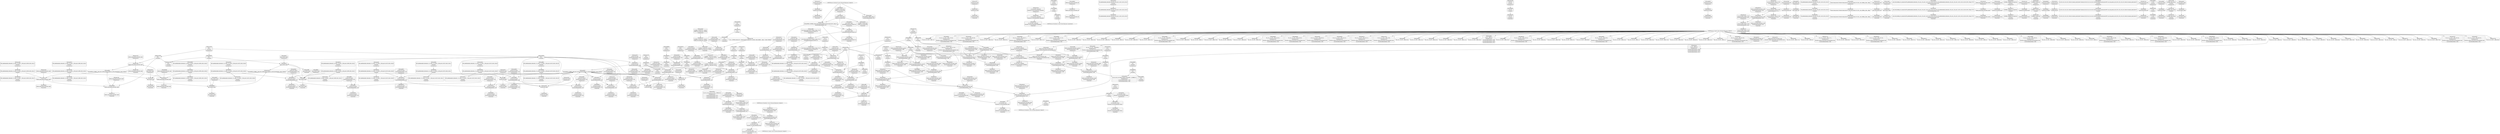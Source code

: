 digraph {
	CE0x4ae1830 [shape=record,shape=Mrecord,label="{CE0x4ae1830|current_sid:_do.body|*SummSink*}"]
	CE0x4afae10 [shape=record,shape=Mrecord,label="{CE0x4afae10|get_current:_tmp3}"]
	CE0x4ae0c60 [shape=record,shape=Mrecord,label="{CE0x4ae0c60|i64*_getelementptr_inbounds_(_11_x_i64_,_11_x_i64_*___llvm_gcov_ctr125,_i64_0,_i64_8)|*Constant*|*SummSink*}"]
	CE0x4abf0d0 [shape=record,shape=Mrecord,label="{CE0x4abf0d0|80:_i32,_112:_i8*,_:_CRE_172,176_|*MultipleSource*|Function::selinux_msg_queue_associate&Arg::msq::|security/selinux/hooks.c,5186}"]
	CE0x4aa7f70 [shape=record,shape=Mrecord,label="{CE0x4aa7f70|current_sid:_entry|*SummSource*}"]
	CE0x4aa63d0 [shape=record,shape=Mrecord,label="{CE0x4aa63d0|80:_i32,_112:_i8*,_:_CRE_54,55_}"]
	CE0x4aac490 [shape=record,shape=Mrecord,label="{CE0x4aac490|i64*_getelementptr_inbounds_(_2_x_i64_,_2_x_i64_*___llvm_gcov_ctr304,_i64_0,_i64_1)|*Constant*|*SummSource*}"]
	CE0x4acf6f0 [shape=record,shape=Mrecord,label="{CE0x4acf6f0|get_current:_tmp3|*SummSink*}"]
	CE0x4aaec30 [shape=record,shape=Mrecord,label="{CE0x4aaec30|80:_i32,_112:_i8*,_:_CRE_25,26_}"]
	CE0x4aae010 [shape=record,shape=Mrecord,label="{CE0x4aae010|current_sid:_tmp7|security/selinux/hooks.c,218}"]
	CE0x4acd4c0 [shape=record,shape=Mrecord,label="{CE0x4acd4c0|0:_i32,_4:_i32,_8:_i32,_12:_i32,_:_CMRE_4,8_|*MultipleSource*|security/selinux/hooks.c,218|security/selinux/hooks.c,218|security/selinux/hooks.c,220}"]
	CE0x4aade90 [shape=record,shape=Mrecord,label="{CE0x4aade90|current_sid:_tmp6|security/selinux/hooks.c,218|*SummSink*}"]
	"CONST[source:0(mediator),value:0(static)][purpose:{operation}]"
	CE0x4ae2860 [shape=record,shape=Mrecord,label="{CE0x4ae2860|i64*_getelementptr_inbounds_(_11_x_i64_,_11_x_i64_*___llvm_gcov_ctr125,_i64_0,_i64_6)|*Constant*}"]
	CE0x4a96410 [shape=record,shape=Mrecord,label="{CE0x4a96410|i16_27|*Constant*|*SummSink*}"]
	CE0x4afab00 [shape=record,shape=Mrecord,label="{CE0x4afab00|GLOBAL:_current_task|Global_var:current_task|*SummSource*}"]
	CE0x4ab26a0 [shape=record,shape=Mrecord,label="{CE0x4ab26a0|selinux_msg_queue_associate:_u|security/selinux/hooks.c,5189|*SummSource*}"]
	CE0x4a99840 [shape=record,shape=Mrecord,label="{CE0x4a99840|selinux_msg_queue_associate:_bb|*SummSource*}"]
	CE0x4aa1280 [shape=record,shape=Mrecord,label="{CE0x4aa1280|i32_0|*Constant*}"]
	CE0x4acc780 [shape=record,shape=Mrecord,label="{CE0x4acc780|0:_i8,_:_GCMR_current_sid.__warned_internal_global_i8_0,_section_.data.unlikely_,_align_1:_elem_0:default:}"]
	CE0x4ae0f60 [shape=record,shape=Mrecord,label="{CE0x4ae0f60|current_sid:_tmp14|security/selinux/hooks.c,218|*SummSource*}"]
	CE0x4aafbd0 [shape=record,shape=Mrecord,label="{CE0x4aafbd0|COLLAPSED:_GCMRE___llvm_gcov_ctr304_internal_global_2_x_i64_zeroinitializer:_elem_0:default:}"]
	CE0x4aa1780 [shape=record,shape=Mrecord,label="{CE0x4aa1780|80:_i32,_112:_i8*,_:_CRE_20,21_}"]
	CE0x4aee570 [shape=record,shape=Mrecord,label="{CE0x4aee570|i8*_getelementptr_inbounds_(_45_x_i8_,_45_x_i8_*_.str12,_i32_0,_i32_0)|*Constant*}"]
	CE0x4ab99e0 [shape=record,shape=Mrecord,label="{CE0x4ab99e0|80:_i32,_112:_i8*,_:_CRE_5,6_}"]
	CE0x542a3a0 [shape=record,shape=Mrecord,label="{CE0x542a3a0|selinux_msg_queue_associate:_q_perm|security/selinux/hooks.c,5186}"]
	CE0x542a560 [shape=record,shape=Mrecord,label="{CE0x542a560|selinux_msg_queue_associate:_q_perm|security/selinux/hooks.c,5186|*SummSink*}"]
	CE0x4a9f2d0 [shape=record,shape=Mrecord,label="{CE0x4a9f2d0|i8_4|*Constant*}"]
	CE0x4ad1260 [shape=record,shape=Mrecord,label="{CE0x4ad1260|i32_218|*Constant*|*SummSource*}"]
	CE0x4aef3b0 [shape=record,shape=Mrecord,label="{CE0x4aef3b0|current_sid:_tmp19|security/selinux/hooks.c,218|*SummSource*}"]
	CE0x4ab97b0 [shape=record,shape=Mrecord,label="{CE0x4ab97b0|current_sid:_do.end}"]
	CE0x4ab1040 [shape=record,shape=Mrecord,label="{CE0x4ab1040|avc_has_perm:_requested|Function::avc_has_perm&Arg::requested::|*SummSink*}"]
	CE0x4a968e0 [shape=record,shape=Mrecord,label="{CE0x4a968e0|i32_64|*Constant*}"]
	CE0x4ae45b0 [shape=record,shape=Mrecord,label="{CE0x4ae45b0|current_sid:_tmp23|security/selinux/hooks.c,218}"]
	CE0x4aa6630 [shape=record,shape=Mrecord,label="{CE0x4aa6630|80:_i32,_112:_i8*,_:_CRE_56,57_}"]
	CE0x4a9fd30 [shape=record,shape=Mrecord,label="{CE0x4a9fd30|avc_has_perm:_tsid|Function::avc_has_perm&Arg::tsid::}"]
	CE0x4aa1870 [shape=record,shape=Mrecord,label="{CE0x4aa1870|80:_i32,_112:_i8*,_:_CRE_21,22_}"]
	CE0x4ab5e00 [shape=record,shape=Mrecord,label="{CE0x4ab5e00|current_sid:_tobool|security/selinux/hooks.c,218|*SummSink*}"]
	CE0x4a95d00 [shape=record,shape=Mrecord,label="{CE0x4a95d00|_ret_i32_%retval.0,_!dbg_!27728|security/selinux/avc.c,775}"]
	CE0x4ac9b80 [shape=record,shape=Mrecord,label="{CE0x4ac9b80|i64_3|*Constant*}"]
	CE0x4aa75d0 [shape=record,shape=Mrecord,label="{CE0x4aa75d0|i64_1|*Constant*}"]
	CE0x4ac98e0 [shape=record,shape=Mrecord,label="{CE0x4ac98e0|i64_2|*Constant*}"]
	CE0x4ab4230 [shape=record,shape=Mrecord,label="{CE0x4ab4230|current_sid:_call4|security/selinux/hooks.c,218}"]
	CE0x4aa6ff0 [shape=record,shape=Mrecord,label="{CE0x4aa6ff0|i64*_getelementptr_inbounds_(_11_x_i64_,_11_x_i64_*___llvm_gcov_ctr125,_i64_0,_i64_0)|*Constant*|*SummSink*}"]
	CE0x4accf00 [shape=record,shape=Mrecord,label="{CE0x4accf00|current_sid:_sid|security/selinux/hooks.c,220}"]
	CE0x4aad4b0 [shape=record,shape=Mrecord,label="{CE0x4aad4b0|80:_i32,_112:_i8*,_:_CRE_88,92_|*MultipleSource*|Function::selinux_msg_queue_associate&Arg::msq::|security/selinux/hooks.c,5186}"]
	CE0x4aa2b60 [shape=record,shape=Mrecord,label="{CE0x4aa2b60|80:_i32,_112:_i8*,_:_CRE_38,39_}"]
	CE0x4a9d180 [shape=record,shape=Mrecord,label="{CE0x4a9d180|i32_3|*Constant*|*SummSource*}"]
	CE0x4ac8930 [shape=record,shape=Mrecord,label="{CE0x4ac8930|i32_22|*Constant*|*SummSink*}"]
	"CONST[source:1(input),value:2(dynamic)][purpose:{subject}]"
	CE0x4ab4530 [shape=record,shape=Mrecord,label="{CE0x4ab4530|current_sid:_call4|security/selinux/hooks.c,218|*SummSink*}"]
	CE0x4ac03e0 [shape=record,shape=Mrecord,label="{CE0x4ac03e0|i32_0|*Constant*}"]
	CE0x4ad2360 [shape=record,shape=Mrecord,label="{CE0x4ad2360|_call_void_mcount()_#3|*SummSource*}"]
	CE0x4ab9a80 [shape=record,shape=Mrecord,label="{CE0x4ab9a80|80:_i32,_112:_i8*,_:_CRE_6,7_}"]
	CE0x4ae3ed0 [shape=record,shape=Mrecord,label="{CE0x4ae3ed0|COLLAPSED:_CMRE:_elem_0::|security/selinux/hooks.c,218}"]
	CE0x4aff630 [shape=record,shape=Mrecord,label="{CE0x4aff630|get_current:_tmp2}"]
	CE0x4aee920 [shape=record,shape=Mrecord,label="{CE0x4aee920|i64*_getelementptr_inbounds_(_11_x_i64_,_11_x_i64_*___llvm_gcov_ctr125,_i64_0,_i64_9)|*Constant*}"]
	CE0x4aaa2e0 [shape=record,shape=Mrecord,label="{CE0x4aaa2e0|selinux_msg_queue_associate:_sid2|security/selinux/hooks.c,5191|*SummSink*}"]
	CE0x4ab7ed0 [shape=record,shape=Mrecord,label="{CE0x4ab7ed0|80:_i32,_112:_i8*,_:_CRE_57,58_}"]
	CE0x4ab8260 [shape=record,shape=Mrecord,label="{CE0x4ab8260|80:_i32,_112:_i8*,_:_CRE_60,61_}"]
	CE0x4ae6a50 [shape=record,shape=Mrecord,label="{CE0x4ae6a50|get_current:_bb|*SummSink*}"]
	CE0x4ac7830 [shape=record,shape=Mrecord,label="{CE0x4ac7830|i32_78|*Constant*}"]
	CE0x4ae6070 [shape=record,shape=Mrecord,label="{CE0x4ae6070|i64*_getelementptr_inbounds_(_2_x_i64_,_2_x_i64_*___llvm_gcov_ctr98,_i64_0,_i64_0)|*Constant*|*SummSource*}"]
	CE0x4aa74f0 [shape=record,shape=Mrecord,label="{CE0x4aa74f0|i64_1|*Constant*|*SummSource*}"]
	CE0x4ab2820 [shape=record,shape=Mrecord,label="{CE0x4ab2820|selinux_msg_queue_associate:_u|security/selinux/hooks.c,5189|*SummSink*}"]
	CE0x4accff0 [shape=record,shape=Mrecord,label="{CE0x4accff0|current_sid:_sid|security/selinux/hooks.c,220|*SummSource*}"]
	CE0x4ac8a40 [shape=record,shape=Mrecord,label="{CE0x4ac8a40|current_sid:_security|security/selinux/hooks.c,218}"]
	CE0x4ab9820 [shape=record,shape=Mrecord,label="{CE0x4ab9820|current_sid:_do.end|*SummSource*}"]
	CE0x4ac8150 [shape=record,shape=Mrecord,label="{CE0x4ac8150|current_sid:_tmp21|security/selinux/hooks.c,218}"]
	CE0x4ab0d60 [shape=record,shape=Mrecord,label="{CE0x4ab0d60|i8*_getelementptr_inbounds_(_25_x_i8_,_25_x_i8_*_.str3,_i32_0,_i32_0)|*Constant*|*SummSink*}"]
	CE0x4ae0560 [shape=record,shape=Mrecord,label="{CE0x4ae0560|%struct.task_struct*_(%struct.task_struct**)*_asm_movq_%gs:$_1:P_,$0_,_r,im,_dirflag_,_fpsr_,_flags_}"]
	CE0x4a9f5f0 [shape=record,shape=Mrecord,label="{CE0x4a9f5f0|i8_4|*Constant*|*SummSink*}"]
	CE0x4ae29e0 [shape=record,shape=Mrecord,label="{CE0x4ae29e0|i64*_getelementptr_inbounds_(_11_x_i64_,_11_x_i64_*___llvm_gcov_ctr125,_i64_0,_i64_6)|*Constant*|*SummSource*}"]
	CE0x53bbe40 [shape=record,shape=Mrecord,label="{CE0x53bbe40|selinux_msg_queue_associate:_tmp2|*SummSink*}"]
	CE0x4ab59d0 [shape=record,shape=Mrecord,label="{CE0x4ab59d0|_call_void_mcount()_#3|*SummSink*}"]
	CE0x4ae2460 [shape=record,shape=Mrecord,label="{CE0x4ae2460|current_sid:_tmp12|security/selinux/hooks.c,218|*SummSource*}"]
	CE0x542a230 [shape=record,shape=Mrecord,label="{CE0x542a230|i32_0|*Constant*|*SummSource*}"]
	CE0x4aef550 [shape=record,shape=Mrecord,label="{CE0x4aef550|current_sid:_tmp18|security/selinux/hooks.c,218}"]
	CE0x4ab31e0 [shape=record,shape=Mrecord,label="{CE0x4ab31e0|selinux_msg_queue_associate:_sid2|security/selinux/hooks.c,5191}"]
	CE0x4ac26e0 [shape=record,shape=Mrecord,label="{CE0x4ac26e0|get_current:_entry|*SummSource*}"]
	CE0x4ab7a70 [shape=record,shape=Mrecord,label="{CE0x4ab7a70|selinux_msg_queue_associate:_tmp3|*SummSink*}"]
	CE0x4a9c670 [shape=record,shape=Mrecord,label="{CE0x4a9c670|selinux_msg_queue_associate:_key|security/selinux/hooks.c,5189|*SummSink*}"]
	CE0x4ac8370 [shape=record,shape=Mrecord,label="{CE0x4ac8370|current_sid:_tmp21|security/selinux/hooks.c,218|*SummSink*}"]
	CE0x4a9f8b0 [shape=record,shape=Mrecord,label="{CE0x4a9f8b0|selinux_msg_queue_associate:_security|security/selinux/hooks.c,5186|*SummSink*}"]
	CE0x4aa0440 [shape=record,shape=Mrecord,label="{CE0x4aa0440|selinux_msg_queue_associate:_tmp4|security/selinux/hooks.c,5186}"]
	CE0x4abb450 [shape=record,shape=Mrecord,label="{CE0x4abb450|selinux_msg_queue_associate:_type|security/selinux/hooks.c,5188|*SummSink*}"]
	CE0x4ab0970 [shape=record,shape=Mrecord,label="{CE0x4ab0970|current_sid:_tmp15|security/selinux/hooks.c,218}"]
	CE0x4ad07f0 [shape=record,shape=Mrecord,label="{CE0x4ad07f0|_call_void_lockdep_rcu_suspicious(i8*_getelementptr_inbounds_(_25_x_i8_,_25_x_i8_*_.str3,_i32_0,_i32_0),_i32_218,_i8*_getelementptr_inbounds_(_45_x_i8_,_45_x_i8_*_.str12,_i32_0,_i32_0))_#10,_!dbg_!27727|security/selinux/hooks.c,218}"]
	CE0x4ac3c40 [shape=record,shape=Mrecord,label="{CE0x4ac3c40|current_sid:_tmp20|security/selinux/hooks.c,218|*SummSource*}"]
	CE0x4a9c3e0 [shape=record,shape=Mrecord,label="{CE0x4a9c3e0|selinux_msg_queue_associate:_entry|*SummSource*}"]
	CE0x4ae9dc0 [shape=record,shape=Mrecord,label="{CE0x4ae9dc0|get_current:_tmp4|./arch/x86/include/asm/current.h,14|*SummSink*}"]
	CE0x4a9fe60 [shape=record,shape=Mrecord,label="{CE0x4a9fe60|avc_has_perm:_tsid|Function::avc_has_perm&Arg::tsid::|*SummSource*}"]
	CE0x4acf400 [shape=record,shape=Mrecord,label="{CE0x4acf400|current_sid:_tmp2}"]
	CE0x4aa21e0 [shape=record,shape=Mrecord,label="{CE0x4aa21e0|current_sid:_tmp10|security/selinux/hooks.c,218|*SummSource*}"]
	CE0x4a95ef0 [shape=record,shape=Mrecord,label="{CE0x4a95ef0|avc_has_perm:_ssid|Function::avc_has_perm&Arg::ssid::}"]
	CE0x4acebf0 [shape=record,shape=Mrecord,label="{CE0x4acebf0|GLOBAL:___llvm_gcov_ctr125|Global_var:__llvm_gcov_ctr125}"]
	CE0x4aff7a0 [shape=record,shape=Mrecord,label="{CE0x4aff7a0|get_current:_tmp4|./arch/x86/include/asm/current.h,14}"]
	CE0x4acf470 [shape=record,shape=Mrecord,label="{CE0x4acf470|current_sid:_tmp2|*SummSource*}"]
	CE0x4aec0a0 [shape=record,shape=Mrecord,label="{CE0x4aec0a0|current_sid:_tmp20|security/selinux/hooks.c,218|*SummSink*}"]
	CE0x4aef840 [shape=record,shape=Mrecord,label="{CE0x4aef840|current_sid:_tmp18|security/selinux/hooks.c,218|*SummSink*}"]
	CE0x4aa53c0 [shape=record,shape=Mrecord,label="{CE0x4aa53c0|80:_i32,_112:_i8*,_:_CRE_44,45_}"]
	CE0x4aa1a50 [shape=record,shape=Mrecord,label="{CE0x4aa1a50|80:_i32,_112:_i8*,_:_CRE_23,24_}"]
	CE0x4aa6d20 [shape=record,shape=Mrecord,label="{CE0x4aa6d20|COLLAPSED:_GCMRE___llvm_gcov_ctr125_internal_global_11_x_i64_zeroinitializer:_elem_0:default:}"]
	CE0x4aba980 [shape=record,shape=Mrecord,label="{CE0x4aba980|80:_i32,_112:_i8*,_:_CRE_184,192_|*MultipleSource*|Function::selinux_msg_queue_associate&Arg::msq::|security/selinux/hooks.c,5186}"]
	CE0x4aa3330 [shape=record,shape=Mrecord,label="{CE0x4aa3330|current_sid:_tmp3|*SummSource*}"]
	CE0x4ab50e0 [shape=record,shape=Mrecord,label="{CE0x4ab50e0|i64_5|*Constant*|*SummSink*}"]
	CE0x4abab60 [shape=record,shape=Mrecord,label="{CE0x4abab60|80:_i32,_112:_i8*,_:_CRE_192,200_|*MultipleSource*|Function::selinux_msg_queue_associate&Arg::msq::|security/selinux/hooks.c,5186}"]
	CE0x4aba7c0 [shape=record,shape=Mrecord,label="{CE0x4aba7c0|selinux_msg_queue_associate:_msq|Function::selinux_msg_queue_associate&Arg::msq::|*SummSink*}"]
	CE0x4ae4900 [shape=record,shape=Mrecord,label="{CE0x4ae4900|current_sid:_tmp23|security/selinux/hooks.c,218|*SummSink*}"]
	CE0x4ae0e30 [shape=record,shape=Mrecord,label="{CE0x4ae0e30|current_sid:_tmp14|security/selinux/hooks.c,218}"]
	CE0x4aad7f0 [shape=record,shape=Mrecord,label="{CE0x4aad7f0|80:_i32,_112:_i8*,_:_CRE_96,100_|*MultipleSource*|Function::selinux_msg_queue_associate&Arg::msq::|security/selinux/hooks.c,5186}"]
	CE0x4a98a30 [shape=record,shape=Mrecord,label="{CE0x4a98a30|i64_4|*Constant*}"]
	CE0x4aa4570 [shape=record,shape=Mrecord,label="{CE0x4aa4570|selinux_msg_queue_associate:_msq|Function::selinux_msg_queue_associate&Arg::msq::|*SummSource*}"]
	CE0x4ae1a90 [shape=record,shape=Mrecord,label="{CE0x4ae1a90|current_sid:_land.lhs.true|*SummSink*}"]
	CE0x4abb630 [shape=record,shape=Mrecord,label="{CE0x4abb630|selinux_msg_queue_associate:_security|security/selinux/hooks.c,5186|*SummSource*}"]
	CE0x4afad50 [shape=record,shape=Mrecord,label="{CE0x4afad50|get_current:_tmp4|./arch/x86/include/asm/current.h,14|*SummSource*}"]
	CE0x4a9fb00 [shape=record,shape=Mrecord,label="{CE0x4a9fb00|selinux_msg_queue_associate:_q_perm1|security/selinux/hooks.c,5189|*SummSink*}"]
	CE0x4abe950 [shape=record,shape=Mrecord,label="{CE0x4abe950|80:_i32,_112:_i8*,_:_CRE_144,152_|*MultipleSource*|Function::selinux_msg_queue_associate&Arg::msq::|security/selinux/hooks.c,5186}"]
	CE0x4abb6a0 [shape=record,shape=Mrecord,label="{CE0x4abb6a0|selinux_msg_queue_associate:_security|security/selinux/hooks.c,5186}"]
	CE0x4abe070 [shape=record,shape=Mrecord,label="{CE0x4abe070|80:_i32,_112:_i8*,_:_CRE_104,112_|*MultipleSource*|Function::selinux_msg_queue_associate&Arg::msq::|security/selinux/hooks.c,5186}"]
	CE0x4a9ca30 [shape=record,shape=Mrecord,label="{CE0x4a9ca30|selinux_msg_queue_associate:_tmp6|security/selinux/hooks.c,5189|*SummSink*}"]
	CE0x4ad0e10 [shape=record,shape=Mrecord,label="{CE0x4ad0e10|GLOBAL:_lockdep_rcu_suspicious|*Constant*|*SummSink*}"]
	CE0x4ac11b0 [shape=record,shape=Mrecord,label="{CE0x4ac11b0|80:_i32,_112:_i8*,_:_CRE_76,80_|*MultipleSource*|Function::selinux_msg_queue_associate&Arg::msq::|security/selinux/hooks.c,5186}"]
	CE0x4ab3c60 [shape=record,shape=Mrecord,label="{CE0x4ab3c60|selinux_msg_queue_associate:_tmp7|security/selinux/hooks.c,5191}"]
	CE0x4a96b30 [shape=record,shape=Mrecord,label="{CE0x4a96b30|i32_64|*Constant*|*SummSink*}"]
	CE0x4aac8b0 [shape=record,shape=Mrecord,label="{CE0x4aac8b0|i64_0|*Constant*|*SummSink*}"]
	CE0x4ab2110 [shape=record,shape=Mrecord,label="{CE0x4ab2110|_ret_i32_%call3,_!dbg_!27729|security/selinux/hooks.c,5191|*SummSink*}"]
	CE0x4a9fc30 [shape=record,shape=Mrecord,label="{CE0x4a9fc30|avc_has_perm:_ssid|Function::avc_has_perm&Arg::ssid::|*SummSink*}"]
	CE0x4a9ffd0 [shape=record,shape=Mrecord,label="{CE0x4a9ffd0|avc_has_perm:_tsid|Function::avc_has_perm&Arg::tsid::|*SummSink*}"]
	CE0x4aea140 [shape=record,shape=Mrecord,label="{CE0x4aea140|current_sid:_land.lhs.true2|*SummSink*}"]
	CE0x4a9c8f0 [shape=record,shape=Mrecord,label="{CE0x4a9c8f0|selinux_msg_queue_associate:_q_perm1|security/selinux/hooks.c,5189|*SummSource*}"]
	CE0x4acbc70 [shape=record,shape=Mrecord,label="{CE0x4acbc70|current_sid:_do.body|*SummSource*}"]
	CE0x4aa62a0 [shape=record,shape=Mrecord,label="{CE0x4aa62a0|80:_i32,_112:_i8*,_:_CRE_53,54_}"]
	CE0x4afaf10 [shape=record,shape=Mrecord,label="{CE0x4afaf10|get_current:_tmp3|*SummSource*}"]
	CE0x4a98410 [shape=record,shape=Mrecord,label="{CE0x4a98410|current_sid:_tmp8|security/selinux/hooks.c,218|*SummSink*}"]
	CE0x4aa41b0 [shape=record,shape=Mrecord,label="{CE0x4aa41b0|i64*_getelementptr_inbounds_(_11_x_i64_,_11_x_i64_*___llvm_gcov_ctr125,_i64_0,_i64_0)|*Constant*}"]
	CE0x4aa9310 [shape=record,shape=Mrecord,label="{CE0x4aa9310|80:_i32,_112:_i8*,_:_CRE_13,14_}"]
	CE0x4aa1f00 [shape=record,shape=Mrecord,label="{CE0x4aa1f00|i64*_getelementptr_inbounds_(_2_x_i64_,_2_x_i64_*___llvm_gcov_ctr304,_i64_0,_i64_1)|*Constant*}"]
	CE0x4ac8280 [shape=record,shape=Mrecord,label="{CE0x4ac8280|current_sid:_tmp21|security/selinux/hooks.c,218|*SummSource*}"]
	CE0x4aaeaf0 [shape=record,shape=Mrecord,label="{CE0x4aaeaf0|80:_i32,_112:_i8*,_:_CRE_24,25_}"]
	CE0x4ae19a0 [shape=record,shape=Mrecord,label="{CE0x4ae19a0|current_sid:_land.lhs.true|*SummSource*}"]
	CE0x4ac0640 [shape=record,shape=Mrecord,label="{CE0x4ac0640|i64_1|*Constant*}"]
	CE0x4ab5cf0 [shape=record,shape=Mrecord,label="{CE0x4ab5cf0|current_sid:_call|security/selinux/hooks.c,218|*SummSink*}"]
	CE0x4ac7bf0 [shape=record,shape=Mrecord,label="{CE0x4ac7bf0|current_sid:_cred|security/selinux/hooks.c,218|*SummSource*}"]
	CE0x4ac8730 [shape=record,shape=Mrecord,label="{CE0x4ac8730|i32_22|*Constant*|*SummSource*}"]
	CE0x4aa8b30 [shape=record,shape=Mrecord,label="{CE0x4aa8b30|80:_i32,_112:_i8*,_:_CRE_29,30_}"]
	CE0x4ab6a50 [shape=record,shape=Mrecord,label="{CE0x4ab6a50|i64*_getelementptr_inbounds_(_2_x_i64_,_2_x_i64_*___llvm_gcov_ctr304,_i64_0,_i64_0)|*Constant*|*SummSink*}"]
	CE0x4aae3a0 [shape=record,shape=Mrecord,label="{CE0x4aae3a0|80:_i32,_112:_i8*,_:_CRE_12,13_}"]
	CE0x4ab3360 [shape=record,shape=Mrecord,label="{CE0x4ab3360|selinux_msg_queue_associate:_sid2|security/selinux/hooks.c,5191|*SummSource*}"]
	CE0x4aa7300 [shape=record,shape=Mrecord,label="{CE0x4aa7300|selinux_msg_queue_associate:_tmp1|*SummSink*}"]
	CE0x4ad03d0 [shape=record,shape=Mrecord,label="{CE0x4ad03d0|i8_1|*Constant*|*SummSource*}"]
	CE0x4ac9bf0 [shape=record,shape=Mrecord,label="{CE0x4ac9bf0|i64_3|*Constant*|*SummSource*}"]
	CE0x4aa16e0 [shape=record,shape=Mrecord,label="{CE0x4aa16e0|80:_i32,_112:_i8*,_:_CRE_19,20_}"]
	CE0x4ab3890 [shape=record,shape=Mrecord,label="{CE0x4ab3890|4:_i32,_:_CRE_0,2_|*MultipleSource*|security/selinux/hooks.c,5186|security/selinux/hooks.c,5186|security/selinux/hooks.c,5191}"]
	CE0x4ace960 [shape=record,shape=Mrecord,label="{CE0x4ace960|current_sid:_tmp4|security/selinux/hooks.c,218|*SummSink*}"]
	CE0x4aa9a90 [shape=record,shape=Mrecord,label="{CE0x4aa9a90|i64_1|*Constant*}"]
	CE0x4ab9ff0 [shape=record,shape=Mrecord,label="{CE0x4ab9ff0|80:_i32,_112:_i8*,_:_CRE_15,16_}"]
	CE0x4aa7dd0 [shape=record,shape=Mrecord,label="{CE0x4aa7dd0|GLOBAL:_current_sid|*Constant*|*SummSink*}"]
	CE0x4abb100 [shape=record,shape=Mrecord,label="{CE0x4abb100|80:_i32,_112:_i8*,_:_CRE_216,224_|*MultipleSource*|Function::selinux_msg_queue_associate&Arg::msq::|security/selinux/hooks.c,5186}"]
	CE0x4aa2dc0 [shape=record,shape=Mrecord,label="{CE0x4aa2dc0|80:_i32,_112:_i8*,_:_CRE_40,41_}"]
	CE0x4ae6360 [shape=record,shape=Mrecord,label="{CE0x4ae6360|current_sid:_tmp24|security/selinux/hooks.c,220}"]
	CE0x4ab9530 [shape=record,shape=Mrecord,label="{CE0x4ab9530|current_sid:_if.then|*SummSource*}"]
	CE0x4ac7c90 [shape=record,shape=Mrecord,label="{CE0x4ac7c90|current_sid:_cred|security/selinux/hooks.c,218|*SummSink*}"]
	CE0x4ae10d0 [shape=record,shape=Mrecord,label="{CE0x4ae10d0|current_sid:_tmp14|security/selinux/hooks.c,218|*SummSink*}"]
	CE0x4ab1750 [shape=record,shape=Mrecord,label="{CE0x4ab1750|avc_has_perm:_auditdata|Function::avc_has_perm&Arg::auditdata::|*SummSink*}"]
	CE0x4aa7c70 [shape=record,shape=Mrecord,label="{CE0x4aa7c70|80:_i32,_112:_i8*,_:_CRE_67,68_}"]
	CE0x4abe210 [shape=record,shape=Mrecord,label="{CE0x4abe210|80:_i32,_112:_i8*,_:_CRE_112,120_|*MultipleSource*|Function::selinux_msg_queue_associate&Arg::msq::|security/selinux/hooks.c,5186}"]
	CE0x4ae0640 [shape=record,shape=Mrecord,label="{CE0x4ae0640|%struct.task_struct*_(%struct.task_struct**)*_asm_movq_%gs:$_1:P_,$0_,_r,im,_dirflag_,_fpsr_,_flags_|*SummSource*}"]
	CE0x4aba0e0 [shape=record,shape=Mrecord,label="{CE0x4aba0e0|80:_i32,_112:_i8*,_:_CRE_16,17_}"]
	CE0x4a969c0 [shape=record,shape=Mrecord,label="{CE0x4a969c0|i32_64|*Constant*|*SummSource*}"]
	CE0x4acdbe0 [shape=record,shape=Mrecord,label="{CE0x4acdbe0|current_sid:_tmp|*SummSink*}"]
	CE0x4aaca20 [shape=record,shape=Mrecord,label="{CE0x4aaca20|current_sid:_tmp5|security/selinux/hooks.c,218|*SummSource*}"]
	CE0x542a4a0 [shape=record,shape=Mrecord,label="{CE0x542a4a0|selinux_msg_queue_associate:_q_perm|security/selinux/hooks.c,5186|*SummSource*}"]
	CE0x4ac3210 [shape=record,shape=Mrecord,label="{CE0x4ac3210|current_sid:_bb}"]
	CE0x4ac0b20 [shape=record,shape=Mrecord,label="{CE0x4ac0b20|80:_i32,_112:_i8*,_:_CRE_68,69_}"]
	CE0x4ab15d0 [shape=record,shape=Mrecord,label="{CE0x4ab15d0|avc_has_perm:_auditdata|Function::avc_has_perm&Arg::auditdata::|*SummSource*}"]
	CE0x4ac27c0 [shape=record,shape=Mrecord,label="{CE0x4ac27c0|get_current:_entry|*SummSink*}"]
	CE0x4ae6680 [shape=record,shape=Mrecord,label="{CE0x4ae6680|current_sid:_tmp24|security/selinux/hooks.c,220|*SummSink*}"]
	CE0x4aad650 [shape=record,shape=Mrecord,label="{CE0x4aad650|80:_i32,_112:_i8*,_:_CRE_92,96_|*MultipleSource*|Function::selinux_msg_queue_associate&Arg::msq::|security/selinux/hooks.c,5186}"]
	CE0x4a95570 [shape=record,shape=Mrecord,label="{CE0x4a95570|selinux_msg_queue_associate:_call3|security/selinux/hooks.c,5191|*SummSource*}"]
	CE0x4a98590 [shape=record,shape=Mrecord,label="{CE0x4a98590|current_sid:_tobool1|security/selinux/hooks.c,218}"]
	CE0x4aae9d0 [shape=record,shape=Mrecord,label="{CE0x4aae9d0|GLOBAL:_current_sid.__warned|Global_var:current_sid.__warned|*SummSink*}"]
	CE0x4aae4c0 [shape=record,shape=Mrecord,label="{CE0x4aae4c0|current_sid:_tmp7|security/selinux/hooks.c,218|*SummSink*}"]
	CE0x4aac530 [shape=record,shape=Mrecord,label="{CE0x4aac530|selinux_msg_queue_associate:_ad|security/selinux/hooks.c, 5183|*SummSink*}"]
	CE0x4ac9610 [shape=record,shape=Mrecord,label="{CE0x4ac9610|current_sid:_tobool|security/selinux/hooks.c,218|*SummSource*}"]
	CE0x4af00d0 [shape=record,shape=Mrecord,label="{CE0x4af00d0|current_sid:_tmp19|security/selinux/hooks.c,218|*SummSink*}"]
	CE0x4aa2ef0 [shape=record,shape=Mrecord,label="{CE0x4aa2ef0|80:_i32,_112:_i8*,_:_CRE_41,42_}"]
	CE0x6156690 [shape=record,shape=Mrecord,label="{CE0x6156690|80:_i32,_112:_i8*,_:_CRE_1,2_}"]
	CE0x4a9cfb0 [shape=record,shape=Mrecord,label="{CE0x4a9cfb0|selinux_msg_queue_associate:_key|security/selinux/hooks.c,5189}"]
	CE0x4a9e060 [shape=record,shape=Mrecord,label="{CE0x4a9e060|selinux_msg_queue_associate:_type|security/selinux/hooks.c,5188|*SummSource*}"]
	CE0x4abc3b0 [shape=record,shape=Mrecord,label="{CE0x4abc3b0|GLOBAL:_current_sid|*Constant*|*SummSource*}"]
	CE0x4a9bac0 [shape=record,shape=Mrecord,label="{CE0x4a9bac0|80:_i32,_112:_i8*,_:_CRE_33,34_}"]
	CE0x4aaee10 [shape=record,shape=Mrecord,label="{CE0x4aaee10|80:_i32,_112:_i8*,_:_CRE_27,28_}"]
	CE0x4ad0fa0 [shape=record,shape=Mrecord,label="{CE0x4ad0fa0|i32_218|*Constant*}"]
	CE0x4ab7a00 [shape=record,shape=Mrecord,label="{CE0x4ab7a00|selinux_msg_queue_associate:_tmp3|*SummSource*}"]
	CE0x4a9bcc0 [shape=record,shape=Mrecord,label="{CE0x4a9bcc0|80:_i32,_112:_i8*,_:_CRE_35,36_}"]
	CE0x4aa9590 [shape=record,shape=Mrecord,label="{CE0x4aa9590|selinux_msg_queue_associate:_tmp}"]
	CE0x4aa8170 [shape=record,shape=Mrecord,label="{CE0x4aa8170|80:_i32,_112:_i8*,_:_CRE_46,47_}"]
	CE0x4ac0fe0 [shape=record,shape=Mrecord,label="{CE0x4ac0fe0|i32_10|*Constant*}"]
	CE0x4ac9540 [shape=record,shape=Mrecord,label="{CE0x4ac9540|current_sid:_tobool|security/selinux/hooks.c,218}"]
	CE0x4aab090 [shape=record,shape=Mrecord,label="{CE0x4aab090|_ret_i32_%tmp24,_!dbg_!27742|security/selinux/hooks.c,220|*SummSink*}"]
	CE0x4a96650 [shape=record,shape=Mrecord,label="{CE0x4a96650|avc_has_perm:_tclass|Function::avc_has_perm&Arg::tclass::|*SummSink*}"]
	CE0x4b24240 [shape=record,shape=Mrecord,label="{CE0x4b24240|COLLAPSED:_GCMRE___llvm_gcov_ctr98_internal_global_2_x_i64_zeroinitializer:_elem_0:default:}"]
	CE0x4ab0e80 [shape=record,shape=Mrecord,label="{CE0x4ab0e80|i32_(i32,_i32,_i16,_i32,_%struct.common_audit_data*)*_bitcast_(i32_(i32,_i32,_i16,_i32,_%struct.common_audit_data.495*)*_avc_has_perm_to_i32_(i32,_i32,_i16,_i32,_%struct.common_audit_data*)*)|*Constant*}"]
	CE0x4aa1960 [shape=record,shape=Mrecord,label="{CE0x4aa1960|80:_i32,_112:_i8*,_:_CRE_22,23_}"]
	CE0x4acf960 [shape=record,shape=Mrecord,label="{CE0x4acf960|_call_void_mcount()_#3}"]
	CE0x4aa7fe0 [shape=record,shape=Mrecord,label="{CE0x4aa7fe0|current_sid:_entry|*SummSink*}"]
	CE0x4ab1180 [shape=record,shape=Mrecord,label="{CE0x4ab1180|avc_has_perm:_requested|Function::avc_has_perm&Arg::requested::|*SummSource*}"]
	CE0x4ac7a80 [shape=record,shape=Mrecord,label="{CE0x4ac7a80|current_sid:_cred|security/selinux/hooks.c,218}"]
	CE0x4a962b0 [shape=record,shape=Mrecord,label="{CE0x4a962b0|avc_has_perm:_ssid|Function::avc_has_perm&Arg::ssid::|*SummSource*}"]
	CE0x4ac05d0 [shape=record,shape=Mrecord,label="{CE0x4ac05d0|i64*_getelementptr_inbounds_(_11_x_i64_,_11_x_i64_*___llvm_gcov_ctr125,_i64_0,_i64_1)|*Constant*|*SummSink*}"]
	CE0x4aeffb0 [shape=record,shape=Mrecord,label="{CE0x4aeffb0|i64*_getelementptr_inbounds_(_11_x_i64_,_11_x_i64_*___llvm_gcov_ctr125,_i64_0,_i64_10)|*Constant*|*SummSource*}"]
	CE0x542a5d0 [shape=record,shape=Mrecord,label="{CE0x542a5d0|80:_i32,_112:_i8*,_:_CRE_2,3_}"]
	CE0x4ac9870 [shape=record,shape=Mrecord,label="{CE0x4ac9870|i64*_getelementptr_inbounds_(_11_x_i64_,_11_x_i64_*___llvm_gcov_ctr125,_i64_0,_i64_6)|*Constant*|*SummSink*}"]
	CE0x4ab1910 [shape=record,shape=Mrecord,label="{CE0x4ab1910|_ret_i32_%retval.0,_!dbg_!27728|security/selinux/avc.c,775|*SummSource*}"]
	CE0x4ac9a10 [shape=record,shape=Mrecord,label="{CE0x4ac9a10|i64_2|*Constant*|*SummSource*}"]
	CE0x4a99750 [shape=record,shape=Mrecord,label="{CE0x4a99750|selinux_msg_queue_associate:_bb}"]
	CE0x4ac78a0 [shape=record,shape=Mrecord,label="{CE0x4ac78a0|i32_78|*Constant*|*SummSink*}"]
	CE0x4ae4b20 [shape=record,shape=Mrecord,label="{CE0x4ae4b20|i32_1|*Constant*}"]
	CE0x4acbac0 [shape=record,shape=Mrecord,label="{CE0x4acbac0|current_sid:_bb|*SummSource*}"]
	CE0x4ab09e0 [shape=record,shape=Mrecord,label="{CE0x4ab09e0|current_sid:_tmp15|security/selinux/hooks.c,218|*SummSource*}"]
	CE0x4ac7fd0 [shape=record,shape=Mrecord,label="{CE0x4ac7fd0|COLLAPSED:_GCMRE_current_task_external_global_%struct.task_struct*:_elem_0::|security/selinux/hooks.c,218}"]
	CE0x4a9d300 [shape=record,shape=Mrecord,label="{CE0x4a9d300|i32_3|*Constant*|*SummSink*}"]
	CE0x4abed10 [shape=record,shape=Mrecord,label="{CE0x4abed10|80:_i32,_112:_i8*,_:_CRE_160,168_|*MultipleSource*|Function::selinux_msg_queue_associate&Arg::msq::|security/selinux/hooks.c,5186}"]
	CE0x4ad0540 [shape=record,shape=Mrecord,label="{CE0x4ad0540|i8_1|*Constant*|*SummSink*}"]
	CE0x4ab3ec0 [shape=record,shape=Mrecord,label="{CE0x4ab3ec0|selinux_msg_queue_associate:_tmp7|security/selinux/hooks.c,5191|*SummSource*}"]
	CE0x4aa0170 [shape=record,shape=Mrecord,label="{CE0x4aa0170|i16_27|*Constant*}"]
	CE0x4ac0eb0 [shape=record,shape=Mrecord,label="{CE0x4ac0eb0|80:_i32,_112:_i8*,_:_CRE_71,72_}"]
	CE0x4aab330 [shape=record,shape=Mrecord,label="{CE0x4aab330|current_sid:_tmp1|*SummSource*}"]
	CE0x4ab5180 [shape=record,shape=Mrecord,label="{CE0x4ab5180|current_sid:_tmp9|security/selinux/hooks.c,218}"]
	CE0x4aff710 [shape=record,shape=Mrecord,label="{CE0x4aff710|get_current:_tmp2|*SummSink*}"]
	CE0x4a9c9c0 [shape=record,shape=Mrecord,label="{CE0x4a9c9c0|selinux_msg_queue_associate:_key|security/selinux/hooks.c,5189|*SummSource*}"]
	CE0x4ab6920 [shape=record,shape=Mrecord,label="{CE0x4ab6920|80:_i32,_112:_i8*,_:_CRE_8,9_}"]
	CE0x4ab5350 [shape=record,shape=Mrecord,label="{CE0x4ab5350|current_sid:_tmp9|security/selinux/hooks.c,218|*SummSink*}"]
	CE0x4aad0e0 [shape=record,shape=Mrecord,label="{CE0x4aad0e0|80:_i32,_112:_i8*,_:_CRE_80,84_|*MultipleSource*|Function::selinux_msg_queue_associate&Arg::msq::|security/selinux/hooks.c,5186}"]
	CE0x4ae6970 [shape=record,shape=Mrecord,label="{CE0x4ae6970|get_current:_bb|*SummSource*}"]
	CE0x4ab1ca0 [shape=record,shape=Mrecord,label="{CE0x4ab1ca0|current_sid:_land.lhs.true2|*SummSource*}"]
	CE0x4ac0250 [shape=record,shape=Mrecord,label="{CE0x4ac0250|selinux_msg_queue_associate:_call|security/selinux/hooks.c,5184|*SummSource*}"]
	CE0x4ac1110 [shape=record,shape=Mrecord,label="{CE0x4ac1110|80:_i32,_112:_i8*,_:_CRE_72,73_|*MultipleSource*|Function::selinux_msg_queue_associate&Arg::msq::|security/selinux/hooks.c,5186}"]
	CE0x4adf820 [shape=record,shape=Mrecord,label="{CE0x4adf820|i1_true|*Constant*|*SummSource*}"]
	CE0x4ab6ac0 [shape=record,shape=Mrecord,label="{CE0x4ab6ac0|selinux_msg_queue_associate:_bb|*SummSink*}"]
	CE0x4ac2a70 [shape=record,shape=Mrecord,label="{CE0x4ac2a70|_ret_%struct.task_struct*_%tmp4,_!dbg_!27714|./arch/x86/include/asm/current.h,14}"]
	CE0x4ae9a10 [shape=record,shape=Mrecord,label="{CE0x4ae9a10|current_sid:_if.end|*SummSink*}"]
	CE0x4aa0620 [shape=record,shape=Mrecord,label="{CE0x4aa0620|0:_i8,_8:_i32,_24:_%struct.selinux_audit_data*,_:_SCMRE_0,1_|*MultipleSource*|security/selinux/hooks.c, 5183|security/selinux/hooks.c,5188}"]
	CE0x4aef6d0 [shape=record,shape=Mrecord,label="{CE0x4aef6d0|current_sid:_tmp18|security/selinux/hooks.c,218|*SummSource*}"]
	CE0x4af02c0 [shape=record,shape=Mrecord,label="{CE0x4af02c0|current_sid:_tmp20|security/selinux/hooks.c,218}"]
	CE0x4ac75f0 [shape=record,shape=Mrecord,label="{CE0x4ac75f0|_ret_%struct.task_struct*_%tmp4,_!dbg_!27714|./arch/x86/include/asm/current.h,14|*SummSink*}"]
	CE0x4aff120 [shape=record,shape=Mrecord,label="{CE0x4aff120|i64*_getelementptr_inbounds_(_2_x_i64_,_2_x_i64_*___llvm_gcov_ctr98,_i64_0,_i64_1)|*Constant*|*SummSource*}"]
	CE0x4ac0a80 [shape=record,shape=Mrecord,label="{CE0x4ac0a80|selinux_msg_queue_associate:_tmp|*SummSink*}"]
	CE0x4ab7d10 [shape=record,shape=Mrecord,label="{CE0x4ab7d10|i32_1|*Constant*|*SummSink*}"]
	CE0x4aa6d90 [shape=record,shape=Mrecord,label="{CE0x4aa6d90|current_sid:_tmp|*SummSource*}"]
	CE0x4ab1480 [shape=record,shape=Mrecord,label="{CE0x4ab1480|avc_has_perm:_auditdata|Function::avc_has_perm&Arg::auditdata::}"]
	CE0x4a9bbd0 [shape=record,shape=Mrecord,label="{CE0x4a9bbd0|80:_i32,_112:_i8*,_:_CRE_34,35_}"]
	CE0x4ae4730 [shape=record,shape=Mrecord,label="{CE0x4ae4730|current_sid:_tmp23|security/selinux/hooks.c,218|*SummSource*}"]
	CE0x4aa8a40 [shape=record,shape=Mrecord,label="{CE0x4aa8a40|80:_i32,_112:_i8*,_:_CRE_28,29_}"]
	CE0x4aeeaf0 [shape=record,shape=Mrecord,label="{CE0x4aeeaf0|i64*_getelementptr_inbounds_(_11_x_i64_,_11_x_i64_*___llvm_gcov_ctr125,_i64_0,_i64_9)|*Constant*|*SummSource*}"]
	CE0x4ab86d0 [shape=record,shape=Mrecord,label="{CE0x4ab86d0|selinux_msg_queue_associate:_call|security/selinux/hooks.c,5184}"]
	CE0x4aae190 [shape=record,shape=Mrecord,label="{CE0x4aae190|current_sid:_tmp7|security/selinux/hooks.c,218|*SummSource*}"]
	"CONST[source:0(mediator),value:2(dynamic)][purpose:{object}]"
	CE0x4ab43c0 [shape=record,shape=Mrecord,label="{CE0x4ab43c0|current_sid:_call4|security/selinux/hooks.c,218|*SummSource*}"]
	CE0x4ac06b0 [shape=record,shape=Mrecord,label="{CE0x4ac06b0|current_sid:_tmp1}"]
	CE0x4abe420 [shape=record,shape=Mrecord,label="{CE0x4abe420|80:_i32,_112:_i8*,_:_CRE_120,128_|*MultipleSource*|Function::selinux_msg_queue_associate&Arg::msq::|security/selinux/hooks.c,5186}"]
	CE0x4aa7560 [shape=record,shape=Mrecord,label="{CE0x4aa7560|i64_1|*Constant*|*SummSink*}"]
	CE0x4a96030 [shape=record,shape=Mrecord,label="{CE0x4a96030|i32_(i32,_i32,_i16,_i32,_%struct.common_audit_data*)*_bitcast_(i32_(i32,_i32,_i16,_i32,_%struct.common_audit_data.495*)*_avc_has_perm_to_i32_(i32,_i32,_i16,_i32,_%struct.common_audit_data*)*)|*Constant*|*SummSource*}"]
	CE0x4aa7b40 [shape=record,shape=Mrecord,label="{CE0x4aa7b40|80:_i32,_112:_i8*,_:_CRE_66,67_}"]
	CE0x4acc960 [shape=record,shape=Mrecord,label="{CE0x4acc960|current_sid:_tmp8|security/selinux/hooks.c,218|*SummSource*}"]
	CE0x4aab520 [shape=record,shape=Mrecord,label="{CE0x4aab520|current_sid:_tmp1|*SummSink*}"]
	CE0x4ab47d0 [shape=record,shape=Mrecord,label="{CE0x4ab47d0|GLOBAL:_get_current|*Constant*}"]
	CE0x4acf4e0 [shape=record,shape=Mrecord,label="{CE0x4acf4e0|current_sid:_tmp2|*SummSink*}"]
	CE0x4ad2420 [shape=record,shape=Mrecord,label="{CE0x4ad2420|_call_void_mcount()_#3|*SummSink*}"]
	CE0x4ab5c50 [shape=record,shape=Mrecord,label="{CE0x4ab5c50|current_sid:_call|security/selinux/hooks.c,218|*SummSource*}"]
	"CONST[source:2(external),value:2(dynamic)][purpose:{subject}]"
	CE0x4adf990 [shape=record,shape=Mrecord,label="{CE0x4adf990|i1_true|*Constant*|*SummSink*}"]
	CE0x4aa9200 [shape=record,shape=Mrecord,label="{CE0x4aa9200|get_current:_tmp1|*SummSink*}"]
	CE0x4b02200 [shape=record,shape=Mrecord,label="{CE0x4b02200|_call_void_mcount()_#3|*SummSink*}"]
	CE0x4ac0d80 [shape=record,shape=Mrecord,label="{CE0x4ac0d80|80:_i32,_112:_i8*,_:_CRE_70,71_}"]
	CE0x4ab8130 [shape=record,shape=Mrecord,label="{CE0x4ab8130|80:_i32,_112:_i8*,_:_CRE_59,60_}"]
	CE0x4aa93d0 [shape=record,shape=Mrecord,label="{CE0x4aa93d0|80:_i32,_112:_i8*,_:_CRE_14,15_}"]
	CE0x4aba1d0 [shape=record,shape=Mrecord,label="{CE0x4aba1d0|80:_i32,_112:_i8*,_:_CRE_17,18_}"]
	CE0x4aa84b0 [shape=record,shape=Mrecord,label="{CE0x4aa84b0|80:_i32,_112:_i8*,_:_CRE_49,50_}"]
	CE0x4ab6260 [shape=record,shape=Mrecord,label="{CE0x4ab6260|i64*_getelementptr_inbounds_(_2_x_i64_,_2_x_i64_*___llvm_gcov_ctr304,_i64_0,_i64_1)|*Constant*|*SummSink*}"]
	CE0x4abb2e0 [shape=record,shape=Mrecord,label="{CE0x4abb2e0|i32_10|*Constant*|*SummSource*}"]
	CE0x4acbd40 [shape=record,shape=Mrecord,label="{CE0x4acbd40|i64*_getelementptr_inbounds_(_2_x_i64_,_2_x_i64_*___llvm_gcov_ctr98,_i64_0,_i64_1)|*Constant*|*SummSink*}"]
	CE0x4ab10b0 [shape=record,shape=Mrecord,label="{CE0x4ab10b0|avc_has_perm:_requested|Function::avc_has_perm&Arg::requested::}"]
	CE0x4ae1300 [shape=record,shape=Mrecord,label="{CE0x4ae1300|i1_true|*Constant*}"]
	CE0x4a9deb0 [shape=record,shape=Mrecord,label="{CE0x4a9deb0|selinux_msg_queue_associate:_type|security/selinux/hooks.c,5188}"]
	CE0x4ae18d0 [shape=record,shape=Mrecord,label="{CE0x4ae18d0|current_sid:_land.lhs.true}"]
	CE0x4acc0e0 [shape=record,shape=Mrecord,label="{CE0x4acc0e0|i64*_getelementptr_inbounds_(_2_x_i64_,_2_x_i64_*___llvm_gcov_ctr98,_i64_0,_i64_1)|*Constant*}"]
	CE0x4aa36b0 [shape=record,shape=Mrecord,label="{CE0x4aa36b0|_call_void_mcount()_#3}"]
	CE0x4ae08f0 [shape=record,shape=Mrecord,label="{CE0x4ae08f0|current_sid:_tmp13|security/selinux/hooks.c,218}"]
	CE0x4ab9940 [shape=record,shape=Mrecord,label="{CE0x4ab9940|80:_i32,_112:_i8*,_:_CRE_4,5_}"]
	CE0x4aabdf0 [shape=record,shape=Mrecord,label="{CE0x4aabdf0|current_sid:_land.lhs.true2}"]
	CE0x4aefd60 [shape=record,shape=Mrecord,label="{CE0x4aefd60|i64*_getelementptr_inbounds_(_11_x_i64_,_11_x_i64_*___llvm_gcov_ctr125,_i64_0,_i64_10)|*Constant*}"]
	CE0x4a99e40 [shape=record,shape=Mrecord,label="{CE0x4a99e40|selinux_msg_queue_associate:_entry}"]
	CE0x4aa2c90 [shape=record,shape=Mrecord,label="{CE0x4aa2c90|80:_i32,_112:_i8*,_:_CRE_39,40_}"]
	CE0x4abc250 [shape=record,shape=Mrecord,label="{CE0x4abc250|GLOBAL:_current_sid|*Constant*}"]
	CE0x4aa26d0 [shape=record,shape=Mrecord,label="{CE0x4aa26d0|current_sid:_tmp11|security/selinux/hooks.c,218|*SummSource*}"]
	CE0x4ac8b00 [shape=record,shape=Mrecord,label="{CE0x4ac8b00|current_sid:_security|security/selinux/hooks.c,218|*SummSource*}"]
	CE0x4ab2f10 [shape=record,shape=Mrecord,label="{CE0x4ab2f10|selinux_msg_queue_associate:_ipc_id|security/selinux/hooks.c,5189|*SummSink*}"]
	CE0x4ab9640 [shape=record,shape=Mrecord,label="{CE0x4ab9640|current_sid:_if.then|*SummSink*}"]
	CE0x4aa8d10 [shape=record,shape=Mrecord,label="{CE0x4aa8d10|80:_i32,_112:_i8*,_:_CRE_31,32_}"]
	CE0x4aac740 [shape=record,shape=Mrecord,label="{CE0x4aac740|i64_0|*Constant*|*SummSource*}"]
	CE0x4ae9ba0 [shape=record,shape=Mrecord,label="{CE0x4ae9ba0|current_sid:_if.then}"]
	CE0x4af0060 [shape=record,shape=Mrecord,label="{CE0x4af0060|i64*_getelementptr_inbounds_(_11_x_i64_,_11_x_i64_*___llvm_gcov_ctr125,_i64_0,_i64_10)|*Constant*|*SummSink*}"]
	CE0x4aa29b0 [shape=record,shape=Mrecord,label="{CE0x4aa29b0|current_sid:_tmp12|security/selinux/hooks.c,218}"]
	CE0x4aad960 [shape=record,shape=Mrecord,label="{CE0x4aad960|80:_i32,_112:_i8*,_:_CRE_100,102_|*MultipleSource*|Function::selinux_msg_queue_associate&Arg::msq::|security/selinux/hooks.c,5186}"]
	CE0x4aef0b0 [shape=record,shape=Mrecord,label="{CE0x4aef0b0|current_sid:_tmp17|security/selinux/hooks.c,218|*SummSource*}"]
	CE0x4aa02a0 [shape=record,shape=Mrecord,label="{CE0x4aa02a0|i16_27|*Constant*|*SummSource*}"]
	CE0x4aa7a10 [shape=record,shape=Mrecord,label="{CE0x4aa7a10|80:_i32,_112:_i8*,_:_CRE_65,66_}"]
	CE0x4aceea0 [shape=record,shape=Mrecord,label="{CE0x4aceea0|GLOBAL:___llvm_gcov_ctr125|Global_var:__llvm_gcov_ctr125|*SummSink*}"]
	CE0x4aaa810 [shape=record,shape=Mrecord,label="{CE0x4aaa810|avc_has_perm:_entry|*SummSource*}"]
	CE0x4ac29d0 [shape=record,shape=Mrecord,label="{CE0x4ac29d0|_ret_%struct.task_struct*_%tmp4,_!dbg_!27714|./arch/x86/include/asm/current.h,14|*SummSource*}"]
	CE0x4aa8e00 [shape=record,shape=Mrecord,label="{CE0x4aa8e00|80:_i32,_112:_i8*,_:_CRE_32,33_}"]
	CE0x4aa8c20 [shape=record,shape=Mrecord,label="{CE0x4aa8c20|80:_i32,_112:_i8*,_:_CRE_30,31_}"]
	CE0x4ac9af0 [shape=record,shape=Mrecord,label="{CE0x4ac9af0|i64_2|*Constant*|*SummSink*}"]
	CE0x4aeecf0 [shape=record,shape=Mrecord,label="{CE0x4aeecf0|current_sid:_tmp17|security/selinux/hooks.c,218}"]
	CE0x4aced70 [shape=record,shape=Mrecord,label="{CE0x4aced70|GLOBAL:___llvm_gcov_ctr125|Global_var:__llvm_gcov_ctr125|*SummSource*}"]
	CE0x4aae720 [shape=record,shape=Mrecord,label="{CE0x4aae720|GLOBAL:_current_sid.__warned|Global_var:current_sid.__warned}"]
	CE0x5e7bdb0 [shape=record,shape=Mrecord,label="{CE0x5e7bdb0|80:_i32,_112:_i8*,_:_CRE_0,1_}"]
	CE0x4ab4ea0 [shape=record,shape=Mrecord,label="{CE0x4ab4ea0|i64_4|*Constant*|*SummSink*}"]
	CE0x4aefa70 [shape=record,shape=Mrecord,label="{CE0x4aefa70|current_sid:_tmp19|security/selinux/hooks.c,218}"]
	CE0x4ac8600 [shape=record,shape=Mrecord,label="{CE0x4ac8600|i32_22|*Constant*}"]
	CE0x4ae4050 [shape=record,shape=Mrecord,label="{CE0x4ae4050|current_sid:_tmp22|security/selinux/hooks.c,218}"]
	CE0x4ae9900 [shape=record,shape=Mrecord,label="{CE0x4ae9900|current_sid:_if.end|*SummSource*}"]
	CE0x4abeb30 [shape=record,shape=Mrecord,label="{CE0x4abeb30|80:_i32,_112:_i8*,_:_CRE_152,160_|*MultipleSource*|Function::selinux_msg_queue_associate&Arg::msq::|security/selinux/hooks.c,5186}"]
	CE0x4ae6890 [shape=record,shape=Mrecord,label="{CE0x4ae6890|get_current:_bb}"]
	CE0x43990c0 [shape=record,shape=Mrecord,label="{CE0x43990c0|80:_i32,_112:_i8*,_:_CRE_10,11_}"]
	CE0x4acd2d0 [shape=record,shape=Mrecord,label="{CE0x4acd2d0|i64*_getelementptr_inbounds_(_2_x_i64_,_2_x_i64_*___llvm_gcov_ctr98,_i64_0,_i64_0)|*Constant*}"]
	CE0x4aa5110 [shape=record,shape=Mrecord,label="{CE0x4aa5110|80:_i32,_112:_i8*,_:_CRE_42,43_}"]
	CE0x4aad230 [shape=record,shape=Mrecord,label="{CE0x4aad230|80:_i32,_112:_i8*,_:_CRE_84,88_|*MultipleSource*|Function::selinux_msg_queue_associate&Arg::msq::|security/selinux/hooks.c,5186}"]
	CE0x4acbb30 [shape=record,shape=Mrecord,label="{CE0x4acbb30|current_sid:_bb|*SummSink*}"]
	CE0x4aa6500 [shape=record,shape=Mrecord,label="{CE0x4aa6500|80:_i32,_112:_i8*,_:_CRE_55,56_}"]
	CE0x4aa2840 [shape=record,shape=Mrecord,label="{CE0x4aa2840|current_sid:_tmp11|security/selinux/hooks.c,218|*SummSink*}"]
	CE0x4aa54f0 [shape=record,shape=Mrecord,label="{CE0x4aa54f0|80:_i32,_112:_i8*,_:_CRE_45,46_}"]
	CE0x4ae41f0 [shape=record,shape=Mrecord,label="{CE0x4ae41f0|current_sid:_tmp22|security/selinux/hooks.c,218|*SummSource*}"]
	CE0x4aa2310 [shape=record,shape=Mrecord,label="{CE0x4aa2310|current_sid:_tmp10|security/selinux/hooks.c,218|*SummSink*}"]
	CE0x4aae8a0 [shape=record,shape=Mrecord,label="{CE0x4aae8a0|GLOBAL:_current_sid.__warned|Global_var:current_sid.__warned|*SummSource*}"]
	CE0x4aa9b00 [shape=record,shape=Mrecord,label="{CE0x4aa9b00|get_current:_tmp1}"]
	CE0x4acc530 [shape=record,shape=Mrecord,label="{CE0x4acc530|current_sid:_tmp8|security/selinux/hooks.c,218}"]
	CE0x4abe5d0 [shape=record,shape=Mrecord,label="{CE0x4abe5d0|80:_i32,_112:_i8*,_:_CRE_128,136_|*MultipleSource*|Function::selinux_msg_queue_associate&Arg::msq::|security/selinux/hooks.c,5186}"]
	CE0x4ab3ae0 [shape=record,shape=Mrecord,label="{CE0x4ab3ae0|4:_i32,_:_CRE_4,8_|*MultipleSource*|security/selinux/hooks.c,5186|security/selinux/hooks.c,5186|security/selinux/hooks.c,5191}"]
	CE0x4acbc00 [shape=record,shape=Mrecord,label="{CE0x4acbc00|current_sid:_do.body}"]
	CE0x4aaac10 [shape=record,shape=Mrecord,label="{CE0x4aaac10|selinux_msg_queue_associate:_tmp6|security/selinux/hooks.c,5189}"]
	CE0x4aeec80 [shape=record,shape=Mrecord,label="{CE0x4aeec80|i64*_getelementptr_inbounds_(_11_x_i64_,_11_x_i64_*___llvm_gcov_ctr125,_i64_0,_i64_9)|*Constant*|*SummSink*}"]
	CE0x4abcb90 [shape=record,shape=Mrecord,label="{CE0x4abcb90|i32_0|*Constant*|*SummSink*}"]
	CE0x4ab8390 [shape=record,shape=Mrecord,label="{CE0x4ab8390|80:_i32,_112:_i8*,_:_CRE_61,62_}"]
	CE0x4aa0520 [shape=record,shape=Mrecord,label="{CE0x4aa0520|selinux_msg_queue_associate:_tmp4|security/selinux/hooks.c,5186|*SummSink*}"]
	CE0x4ad0c70 [shape=record,shape=Mrecord,label="{CE0x4ad0c70|GLOBAL:_lockdep_rcu_suspicious|*Constant*}"]
	CE0x4aa99e0 [shape=record,shape=Mrecord,label="{CE0x4aa99e0|i64*_getelementptr_inbounds_(_2_x_i64_,_2_x_i64_*___llvm_gcov_ctr304,_i64_0,_i64_0)|*Constant*|*SummSource*}"]
	CE0x4aaafa0 [shape=record,shape=Mrecord,label="{CE0x4aaafa0|_ret_i32_%tmp24,_!dbg_!27742|security/selinux/hooks.c,220|*SummSource*}"]
	CE0x4aa78e0 [shape=record,shape=Mrecord,label="{CE0x4aa78e0|80:_i32,_112:_i8*,_:_CRE_64,65_}"]
	CE0x4aa44a0 [shape=record,shape=Mrecord,label="{CE0x4aa44a0|selinux_msg_queue_associate:_msq|Function::selinux_msg_queue_associate&Arg::msq::}"]
	CE0x4a9cd20 [shape=record,shape=Mrecord,label="{CE0x4a9cd20|selinux_msg_queue_associate:_tmp6|security/selinux/hooks.c,5189|*SummSource*}"]
	CE0x4aa4090 [shape=record,shape=Mrecord,label="{CE0x4aa4090|current_sid:_do.end|*SummSink*}"]
	CE0x4aba2c0 [shape=record,shape=Mrecord,label="{CE0x4aba2c0|80:_i32,_112:_i8*,_:_CRE_18,19_}"]
	CE0x4ae0090 [shape=record,shape=Mrecord,label="{CE0x4ae0090|current_sid:_tmp16|security/selinux/hooks.c,218|*SummSink*}"]
	CE0x4398fd0 [shape=record,shape=Mrecord,label="{CE0x4398fd0|80:_i32,_112:_i8*,_:_CRE_9,10_}"]
	CE0x4aada70 [shape=record,shape=Mrecord,label="{CE0x4aada70|current_sid:_tmp5|security/selinux/hooks.c,218|*SummSink*}"]
	CE0x4ab1410 [shape=record,shape=Mrecord,label="{CE0x4ab1410|_ret_i32_%call3,_!dbg_!27729|security/selinux/hooks.c,5191}"]
	CE0x4aaaee0 [shape=record,shape=Mrecord,label="{CE0x4aaaee0|_ret_i32_%tmp24,_!dbg_!27742|security/selinux/hooks.c,220}"]
	CE0x4aa04b0 [shape=record,shape=Mrecord,label="{CE0x4aa04b0|selinux_msg_queue_associate:_tmp4|security/selinux/hooks.c,5186|*SummSource*}"]
	CE0x4ac0c50 [shape=record,shape=Mrecord,label="{CE0x4ac0c50|80:_i32,_112:_i8*,_:_CRE_69,70_}"]
	CE0x4ae32e0 [shape=record,shape=Mrecord,label="{CE0x4ae32e0|get_current:_tmp}"]
	CE0x4aa7680 [shape=record,shape=Mrecord,label="{CE0x4aa7680|80:_i32,_112:_i8*,_:_CRE_62,63_}"]
	CE0x4aa7ed0 [shape=record,shape=Mrecord,label="{CE0x4aa7ed0|current_sid:_entry}"]
	CE0x4b308c0 [shape=record,shape=Mrecord,label="{CE0x4b308c0|%struct.task_struct*_(%struct.task_struct**)*_asm_movq_%gs:$_1:P_,$0_,_r,im,_dirflag_,_fpsr_,_flags_|*SummSink*}"]
	CE0x4ab1ea0 [shape=record,shape=Mrecord,label="{CE0x4ab1ea0|_ret_i32_%call3,_!dbg_!27729|security/selinux/hooks.c,5191|*SummSource*}"]
	CE0x5fadbd0 [shape=record,shape=Mrecord,label="{CE0x5fadbd0|selinux_msg_queue_associate:_tmp|*SummSource*}"]
	"CONST[source:1(input),value:2(dynamic)][purpose:{object}]"
	CE0x4a9bdb0 [shape=record,shape=Mrecord,label="{CE0x4a9bdb0|80:_i32,_112:_i8*,_:_CRE_36,37_}"]
	CE0x4acfbb0 [shape=record,shape=Mrecord,label="{CE0x4acfbb0|i64*_getelementptr_inbounds_(_11_x_i64_,_11_x_i64_*___llvm_gcov_ctr125,_i64_0,_i64_1)|*Constant*|*SummSource*}"]
	CE0x4acfb40 [shape=record,shape=Mrecord,label="{CE0x4acfb40|i64*_getelementptr_inbounds_(_11_x_i64_,_11_x_i64_*___llvm_gcov_ctr125,_i64_0,_i64_1)|*Constant*}"]
	CE0x4aa4280 [shape=record,shape=Mrecord,label="{CE0x4aa4280|i64*_getelementptr_inbounds_(_11_x_i64_,_11_x_i64_*___llvm_gcov_ctr125,_i64_0,_i64_0)|*Constant*|*SummSource*}"]
	CE0x4aa3750 [shape=record,shape=Mrecord,label="{CE0x4aa3750|_call_void_mcount()_#3|*SummSource*}"]
	CE0x4b242b0 [shape=record,shape=Mrecord,label="{CE0x4b242b0|get_current:_tmp|*SummSource*}"]
	CE0x4aa9de0 [shape=record,shape=Mrecord,label="{CE0x4aa9de0|i64*_getelementptr_inbounds_(_2_x_i64_,_2_x_i64_*___llvm_gcov_ctr304,_i64_0,_i64_0)|*Constant*}"]
	CE0x4ae4320 [shape=record,shape=Mrecord,label="{CE0x4ae4320|current_sid:_tmp22|security/selinux/hooks.c,218|*SummSink*}"]
	CE0x4aac9b0 [shape=record,shape=Mrecord,label="{CE0x4aac9b0|current_sid:_tmp5|security/selinux/hooks.c,218}"]
	CE0x4ab5280 [shape=record,shape=Mrecord,label="{CE0x4ab5280|current_sid:_tmp9|security/selinux/hooks.c,218|*SummSource*}"]
	CE0x4b02140 [shape=record,shape=Mrecord,label="{CE0x4b02140|_call_void_mcount()_#3|*SummSource*}"]
	CE0x4ad0860 [shape=record,shape=Mrecord,label="{CE0x4ad0860|_call_void_lockdep_rcu_suspicious(i8*_getelementptr_inbounds_(_25_x_i8_,_25_x_i8_*_.str3,_i32_0,_i32_0),_i32_218,_i8*_getelementptr_inbounds_(_45_x_i8_,_45_x_i8_*_.str12,_i32_0,_i32_0))_#10,_!dbg_!27727|security/selinux/hooks.c,218|*SummSource*}"]
	CE0x4ab4fa0 [shape=record,shape=Mrecord,label="{CE0x4ab4fa0|i64_5|*Constant*}"]
	CE0x4aa30b0 [shape=record,shape=Mrecord,label="{CE0x4aa30b0|current_sid:_call|security/selinux/hooks.c,218}"]
	CE0x4aa6780 [shape=record,shape=Mrecord,label="{CE0x4aa6780|i32_1|*Constant*}"]
	CE0x4aacc40 [shape=record,shape=Mrecord,label="{CE0x4aacc40|current_sid:_tmp6|security/selinux/hooks.c,218|*SummSource*}"]
	CE0x4a9f6f0 [shape=record,shape=Mrecord,label="{CE0x4a9f6f0|selinux_msg_queue_associate:_q_perm1|security/selinux/hooks.c,5189}"]
	CE0x4ace790 [shape=record,shape=Mrecord,label="{CE0x4ace790|current_sid:_tmp4|security/selinux/hooks.c,218}"]
	CE0x4aa8380 [shape=record,shape=Mrecord,label="{CE0x4aa8380|80:_i32,_112:_i8*,_:_CRE_48,49_}"]
	CE0x4abb4c0 [shape=record,shape=Mrecord,label="{CE0x4abb4c0|i32_10|*Constant*|*SummSink*}"]
	CE0x4aa8250 [shape=record,shape=Mrecord,label="{CE0x4aa8250|80:_i32,_112:_i8*,_:_CRE_47,48_}"]
	CE0x4ad2270 [shape=record,shape=Mrecord,label="{CE0x4ad2270|_call_void_mcount()_#3}"]
	CE0x4ab8000 [shape=record,shape=Mrecord,label="{CE0x4ab8000|80:_i32,_112:_i8*,_:_CRE_58,59_}"]
	CE0x4ae0960 [shape=record,shape=Mrecord,label="{CE0x4ae0960|current_sid:_tmp13|security/selinux/hooks.c,218|*SummSource*}"]
	CE0x4a98b60 [shape=record,shape=Mrecord,label="{CE0x4a98b60|i64_4|*Constant*|*SummSource*}"]
	CE0x4aacb10 [shape=record,shape=Mrecord,label="{CE0x4aacb10|current_sid:_tmp6|security/selinux/hooks.c,218}"]
	CE0x4aa7370 [shape=record,shape=Mrecord,label="{CE0x4aa7370|selinux_msg_queue_associate:_tmp1|*SummSource*}"]
	CE0x4aa5290 [shape=record,shape=Mrecord,label="{CE0x4aa5290|80:_i32,_112:_i8*,_:_CRE_43,44_}"]
	CE0x4ae02c0 [shape=record,shape=Mrecord,label="{CE0x4ae02c0|i8_1|*Constant*}"]
	CE0x4aacdc0 [shape=record,shape=Mrecord,label="{CE0x4aacdc0|selinux_msg_queue_associate:_tmp2}"]
	CE0x4ae64f0 [shape=record,shape=Mrecord,label="{CE0x4ae64f0|current_sid:_tmp24|security/selinux/hooks.c,220|*SummSource*}"]
	CE0x6a1b960 [shape=record,shape=Mrecord,label="{CE0x6a1b960|80:_i32,_112:_i8*,_:_CRE_3,4_}"]
	CE0x4ab3820 [shape=record,shape=Mrecord,label="{CE0x4ab3820|selinux_msg_queue_associate:_call3|security/selinux/hooks.c,5191}"]
	CE0x4ab7c20 [shape=record,shape=Mrecord,label="{CE0x4ab7c20|i32_1|*Constant*|*SummSource*}"]
	CE0x4ae0450 [shape=record,shape=Mrecord,label="{CE0x4ae0450|GLOBAL:_current_task|Global_var:current_task|*SummSink*}"]
	CE0x4aaaa00 [shape=record,shape=Mrecord,label="{CE0x4aaaa00|avc_has_perm:_entry|*SummSink*}"]
	CE0x4ac02c0 [shape=record,shape=Mrecord,label="{CE0x4ac02c0|selinux_msg_queue_associate:_call|security/selinux/hooks.c,5184|*SummSink*}"]
	CE0x4aa8710 [shape=record,shape=Mrecord,label="{CE0x4aa8710|80:_i32,_112:_i8*,_:_CRE_51,52_}"]
	CE0x4aaed20 [shape=record,shape=Mrecord,label="{CE0x4aaed20|80:_i32,_112:_i8*,_:_CRE_26,27_}"]
	CE0x4adfb70 [shape=record,shape=Mrecord,label="{CE0x4adfb70|i64*_getelementptr_inbounds_(_11_x_i64_,_11_x_i64_*___llvm_gcov_ctr125,_i64_0,_i64_8)|*Constant*}"]
	CE0x4a9d5e0 [shape=record,shape=Mrecord,label="{CE0x4a9d5e0|selinux_msg_queue_associate:_tmp5|security/selinux/hooks.c,5186}"]
	CE0x4ace6f0 [shape=record,shape=Mrecord,label="{CE0x4ace6f0|i64_3|*Constant*|*SummSink*}"]
	CE0x4ab2d90 [shape=record,shape=Mrecord,label="{CE0x4ab2d90|selinux_msg_queue_associate:_ipc_id|security/selinux/hooks.c,5189|*SummSource*}"]
	CE0x4ad0da0 [shape=record,shape=Mrecord,label="{CE0x4ad0da0|GLOBAL:_lockdep_rcu_suspicious|*Constant*|*SummSource*}"]
	CE0x4a965e0 [shape=record,shape=Mrecord,label="{CE0x4a965e0|avc_has_perm:_tclass|Function::avc_has_perm&Arg::tclass::|*SummSource*}"]
	CE0x4aef120 [shape=record,shape=Mrecord,label="{CE0x4aef120|current_sid:_tmp17|security/selinux/hooks.c,218|*SummSink*}"]
	CE0x4b280f0 [shape=record,shape=Mrecord,label="{CE0x4b280f0|i64*_getelementptr_inbounds_(_2_x_i64_,_2_x_i64_*___llvm_gcov_ctr98,_i64_0,_i64_0)|*Constant*|*SummSink*}"]
	CE0x4afaa40 [shape=record,shape=Mrecord,label="{CE0x4afaa40|GLOBAL:_current_task|Global_var:current_task}"]
	CE0x4ab4070 [shape=record,shape=Mrecord,label="{CE0x4ab4070|selinux_msg_queue_associate:_tmp7|security/selinux/hooks.c,5191|*SummSink*}"]
	CE0x4aff6a0 [shape=record,shape=Mrecord,label="{CE0x4aff6a0|get_current:_tmp2|*SummSource*}"]
	CE0x4aa89d0 [shape=record,shape=Mrecord,label="{CE0x4aa89d0|get_current:_tmp|*SummSink*}"]
	CE0x4a961b0 [shape=record,shape=Mrecord,label="{CE0x4a961b0|i32_(i32,_i32,_i16,_i32,_%struct.common_audit_data*)*_bitcast_(i32_(i32,_i32,_i16,_i32,_%struct.common_audit_data.495*)*_avc_has_perm_to_i32_(i32,_i32,_i16,_i32,_%struct.common_audit_data*)*)|*Constant*|*SummSink*}"]
	CE0x4af0840 [shape=record,shape=Mrecord,label="{CE0x4af0840|i8*_getelementptr_inbounds_(_25_x_i8_,_25_x_i8_*_.str3,_i32_0,_i32_0)|*Constant*}"]
	CE0x4aaa3e0 [shape=record,shape=Mrecord,label="{CE0x4aaa3e0|selinux_msg_queue_associate:_call3|security/selinux/hooks.c,5191|*SummSink*}"]
	CE0x4ae25d0 [shape=record,shape=Mrecord,label="{CE0x4ae25d0|current_sid:_tmp12|security/selinux/hooks.c,218|*SummSink*}"]
	CE0x4af0a90 [shape=record,shape=Mrecord,label="{CE0x4af0a90|i8*_getelementptr_inbounds_(_25_x_i8_,_25_x_i8_*_.str3,_i32_0,_i32_0)|*Constant*|*SummSource*}"]
	CE0x4ac31a0 [shape=record,shape=Mrecord,label="{CE0x4ac31a0|current_sid:_tmp}"]
	CE0x4aa7290 [shape=record,shape=Mrecord,label="{CE0x4aa7290|selinux_msg_queue_associate:_tmp1}"]
	CE0x4ad08d0 [shape=record,shape=Mrecord,label="{CE0x4ad08d0|_call_void_lockdep_rcu_suspicious(i8*_getelementptr_inbounds_(_25_x_i8_,_25_x_i8_*_.str3,_i32_0,_i32_0),_i32_218,_i8*_getelementptr_inbounds_(_45_x_i8_,_45_x_i8_*_.str12,_i32_0,_i32_0))_#10,_!dbg_!27727|security/selinux/hooks.c,218|*SummSink*}"]
	CE0x4aa66e0 [shape=record,shape=Mrecord,label="{CE0x4aa66e0|selinux_msg_queue_associate:_ad|security/selinux/hooks.c, 5183}"]
	CE0x4aee650 [shape=record,shape=Mrecord,label="{CE0x4aee650|i8*_getelementptr_inbounds_(_45_x_i8_,_45_x_i8_*_.str12,_i32_0,_i32_0)|*Constant*|*SummSink*}"]
	CE0x4a9da10 [shape=record,shape=Mrecord,label="{CE0x4a9da10|selinux_msg_queue_associate:_tmp5|security/selinux/hooks.c,5186|*SummSink*}"]
	CE0x4a9f460 [shape=record,shape=Mrecord,label="{CE0x4a9f460|i8_4|*Constant*|*SummSource*}"]
	CE0x4a9bee0 [shape=record,shape=Mrecord,label="{CE0x4a9bee0|80:_i32,_112:_i8*,_:_CRE_37,38_}"]
	CE0x4ac7af0 [shape=record,shape=Mrecord,label="{CE0x4ac7af0|current_sid:_sid|security/selinux/hooks.c,220|*SummSink*}"]
	CE0x4ace890 [shape=record,shape=Mrecord,label="{CE0x4ace890|current_sid:_tmp4|security/selinux/hooks.c,218|*SummSource*}"]
	CE0x4a9a8d0 [shape=record,shape=Mrecord,label="{CE0x4a9a8d0|selinux_msg_queue_associate:_entry|*SummSink*}"]
	CE0x4abd220 [shape=record,shape=Mrecord,label="{CE0x4abd220|selinux_msg_queue_associate:_ad|security/selinux/hooks.c, 5183|*SummSource*}"]
	CE0x4ab7990 [shape=record,shape=Mrecord,label="{CE0x4ab7990|selinux_msg_queue_associate:_tmp3}"]
	CE0x4abe7b0 [shape=record,shape=Mrecord,label="{CE0x4abe7b0|80:_i32,_112:_i8*,_:_CRE_136,144_|*MultipleSource*|Function::selinux_msg_queue_associate&Arg::msq::|security/selinux/hooks.c,5186}"]
	CE0x4aee5e0 [shape=record,shape=Mrecord,label="{CE0x4aee5e0|i8*_getelementptr_inbounds_(_45_x_i8_,_45_x_i8_*_.str12,_i32_0,_i32_0)|*Constant*|*SummSource*}"]
	CE0x4ab5010 [shape=record,shape=Mrecord,label="{CE0x4ab5010|i64_5|*Constant*|*SummSource*}"]
	CE0x4aa25a0 [shape=record,shape=Mrecord,label="{CE0x4aa25a0|current_sid:_tmp11|security/selinux/hooks.c,218}"]
	CE0x4abaf20 [shape=record,shape=Mrecord,label="{CE0x4abaf20|80:_i32,_112:_i8*,_:_CRE_208,216_|*MultipleSource*|Function::selinux_msg_queue_associate&Arg::msq::|security/selinux/hooks.c,5186}"]
	CE0x4aa77b0 [shape=record,shape=Mrecord,label="{CE0x4aa77b0|80:_i32,_112:_i8*,_:_CRE_63,64_}"]
	CE0x4ab24e0 [shape=record,shape=Mrecord,label="{CE0x4ab24e0|selinux_msg_queue_associate:_u|security/selinux/hooks.c,5189}"]
	CE0x4ac2550 [shape=record,shape=Mrecord,label="{CE0x4ac2550|GLOBAL:_get_current|*Constant*|*SummSink*}"]
	CE0x4ab6860 [shape=record,shape=Mrecord,label="{CE0x4ab6860|80:_i32,_112:_i8*,_:_CRE_7,8_}"]
	"CONST[source:0(mediator),value:2(dynamic)][purpose:{subject}]"
	CE0x4ae09d0 [shape=record,shape=Mrecord,label="{CE0x4ae09d0|current_sid:_tmp13|security/selinux/hooks.c,218|*SummSink*}"]
	CE0x4ab0a50 [shape=record,shape=Mrecord,label="{CE0x4ab0a50|current_sid:_tmp15|security/selinux/hooks.c,218|*SummSink*}"]
	CE0x4a9d7d0 [shape=record,shape=Mrecord,label="{CE0x4a9d7d0|selinux_msg_queue_associate:_tmp5|security/selinux/hooks.c,5186|*SummSource*}"]
	CE0x4aa3440 [shape=record,shape=Mrecord,label="{CE0x4aa3440|current_sid:_tmp3|*SummSink*}"]
	CE0x4a96570 [shape=record,shape=Mrecord,label="{CE0x4a96570|avc_has_perm:_tclass|Function::avc_has_perm&Arg::tclass::}"]
	CE0x4ac8b70 [shape=record,shape=Mrecord,label="{CE0x4ac8b70|current_sid:_security|security/selinux/hooks.c,218|*SummSink*}"]
	CE0x4aa3290 [shape=record,shape=Mrecord,label="{CE0x4aa3290|current_sid:_tmp3}"]
	CE0x4adfda0 [shape=record,shape=Mrecord,label="{CE0x4adfda0|current_sid:_tmp16|security/selinux/hooks.c,218}"]
	CE0x4aa9620 [shape=record,shape=Mrecord,label="{CE0x4aa9620|get_current:_tmp1|*SummSource*}"]
	CE0x4a987a0 [shape=record,shape=Mrecord,label="{CE0x4a987a0|current_sid:_tobool1|security/selinux/hooks.c,218|*SummSink*}"]
	CE0x4abf2b0 [shape=record,shape=Mrecord,label="{CE0x4abf2b0|80:_i32,_112:_i8*,_:_CRE_176,184_|*MultipleSource*|Function::selinux_msg_queue_associate&Arg::msq::|security/selinux/hooks.c,5186}"]
	CE0x4aa20d0 [shape=record,shape=Mrecord,label="{CE0x4aa20d0|current_sid:_tmp10|security/selinux/hooks.c,218}"]
	CE0x4abad00 [shape=record,shape=Mrecord,label="{CE0x4abad00|80:_i32,_112:_i8*,_:_CRE_200,208_|*MultipleSource*|Function::selinux_msg_queue_associate&Arg::msq::|security/selinux/hooks.c,5186}"]
	CE0x4ab1af0 [shape=record,shape=Mrecord,label="{CE0x4ab1af0|_ret_i32_%retval.0,_!dbg_!27728|security/selinux/avc.c,775|*SummSink*}"]
	CE0x4aa6170 [shape=record,shape=Mrecord,label="{CE0x4aa6170|80:_i32,_112:_i8*,_:_CRE_52,53_}"]
	CE0x4aee300 [shape=record,shape=Mrecord,label="{CE0x4aee300|i32_218|*Constant*|*SummSink*}"]
	CE0x4ac2600 [shape=record,shape=Mrecord,label="{CE0x4ac2600|get_current:_entry}"]
	CE0x4ae9830 [shape=record,shape=Mrecord,label="{CE0x4ae9830|current_sid:_if.end}"]
	CE0x4aa85e0 [shape=record,shape=Mrecord,label="{CE0x4aa85e0|80:_i32,_112:_i8*,_:_CRE_50,51_}"]
	CE0x4abeef0 [shape=record,shape=Mrecord,label="{CE0x4abeef0|80:_i32,_112:_i8*,_:_CRE_168,172_|*MultipleSource*|Function::selinux_msg_queue_associate&Arg::msq::|security/selinux/hooks.c,5186}"]
	CE0x4a953f0 [shape=record,shape=Mrecord,label="{CE0x4a953f0|avc_has_perm:_entry}"]
	CE0x4a9d020 [shape=record,shape=Mrecord,label="{CE0x4a9d020|i32_3|*Constant*}"]
	CE0x4adff20 [shape=record,shape=Mrecord,label="{CE0x4adff20|current_sid:_tmp16|security/selinux/hooks.c,218|*SummSource*}"]
	CE0x4ac79f0 [shape=record,shape=Mrecord,label="{CE0x4ac79f0|i32_78|*Constant*|*SummSource*}"]
	CE0x4ac2380 [shape=record,shape=Mrecord,label="{CE0x4ac2380|GLOBAL:_get_current|*Constant*|*SummSource*}"]
	CE0x4aac630 [shape=record,shape=Mrecord,label="{CE0x4aac630|i64_0|*Constant*}"]
	CE0x4a98670 [shape=record,shape=Mrecord,label="{CE0x4a98670|current_sid:_tobool1|security/selinux/hooks.c,218|*SummSource*}"]
	CE0x4ab2bd0 [shape=record,shape=Mrecord,label="{CE0x4ab2bd0|selinux_msg_queue_associate:_ipc_id|security/selinux/hooks.c,5189}"]
	CE0x4ab0620 [shape=record,shape=Mrecord,label="{CE0x4ab0620|i64*_getelementptr_inbounds_(_11_x_i64_,_11_x_i64_*___llvm_gcov_ctr125,_i64_0,_i64_8)|*Constant*|*SummSource*}"]
	CE0x4aace30 [shape=record,shape=Mrecord,label="{CE0x4aace30|selinux_msg_queue_associate:_tmp2|*SummSource*}"]
	CE0x4aae2b0 [shape=record,shape=Mrecord,label="{CE0x4aae2b0|80:_i32,_112:_i8*,_:_CRE_11,12_}"]
	"CONST[source:1(input),value:2(dynamic)][purpose:{object}]" -> CE0x4aaee10
	CE0x4aa99e0 -> CE0x4aa9de0
	CE0x4ae02c0 -> CE0x4ad0540
	CE0x4aa9de0 -> CE0x4ab6a50
	CE0x4ae1300 -> CE0x4adf990
	CE0x4adfda0 -> CE0x4aa6d20
	CE0x4aa29b0 -> CE0x4aa6d20
	CE0x4ac2a70 -> CE0x4ab4230
	CE0x4ac8150 -> CE0x4ac8a40
	CE0x4acfbb0 -> CE0x4acfb40
	CE0x4aa66e0 -> CE0x4ab24e0
	CE0x4ac9610 -> CE0x4ac9540
	"CONST[source:1(input),value:2(dynamic)][purpose:{object}]" -> CE0x4ac0b20
	CE0x4accf00 -> CE0x4ac7af0
	CE0x4a9f2d0 -> CE0x4aa0620
	CE0x4ae45b0 -> CE0x4ae4900
	"CONST[source:1(input),value:2(dynamic)][purpose:{object}]" -> CE0x4aa7b40
	CE0x4aa75d0 -> CE0x4aa7560
	"CONST[source:2(external),value:2(dynamic)][purpose:{subject}]" -> CE0x4afab00
	CE0x4ae4050 -> CE0x4ae45b0
	"CONST[source:1(input),value:2(dynamic)][purpose:{object}]" -> CE0x4aa8380
	"CONST[source:1(input),value:2(dynamic)][purpose:{object}]" -> CE0x4abed10
	"CONST[source:1(input),value:2(dynamic)][purpose:{object}]" -> CE0x4ac0c50
	CE0x4aced70 -> CE0x4acebf0
	CE0x4aa30b0 -> CE0x4ab5cf0
	CE0x4aa44a0 -> CE0x4aba7c0
	CE0x4accf00 -> CE0x4ae6360
	CE0x4a9cfb0 -> CE0x4aaac10
	CE0x4ab0e80 -> CE0x4a961b0
	"CONST[source:1(input),value:2(dynamic)][purpose:{object}]" -> CE0x4ab7ed0
	CE0x4ae45b0 -> CE0x4accf00
	"CONST[source:1(input),value:2(dynamic)][purpose:{object}]" -> CE0x4aad4b0
	CE0x4acc0e0 -> CE0x4aff630
	"CONST[source:1(input),value:2(dynamic)][purpose:{object}]" -> CE0x4aae2b0
	CE0x4ab1ca0 -> CE0x4aabdf0
	CE0x4ae2860 -> CE0x4ae08f0
	CE0x4ae9830 -> CE0x4ae9a10
	CE0x4afaf10 -> CE0x4afae10
	CE0x4abb630 -> CE0x4abb6a0
	"CONST[source:1(input),value:2(dynamic)][purpose:{object}]" -> CE0x4aaed20
	CE0x4acf470 -> CE0x4acf400
	"CONST[source:1(input),value:2(dynamic)][purpose:{object}]" -> CE0x43990c0
	"CONST[source:1(input),value:2(dynamic)][purpose:{object}]" -> CE0x4abb100
	CE0x4ac7a80 -> CE0x4ac8150
	"CONST[source:2(external),value:2(dynamic)][purpose:{subject}]" -> CE0x4ac7fd0
	CE0x4a962b0 -> CE0x4a95ef0
	CE0x4ace890 -> CE0x4ace790
	CE0x4aa6780 -> CE0x4ab31e0
	CE0x4aa6780 -> CE0x4ab24e0
	CE0x4aeecf0 -> CE0x4aef550
	CE0x4ae4b20 -> CE0x4accf00
	CE0x4aa6d90 -> CE0x4ac31a0
	CE0x4ab10b0 -> CE0x4ab1040
	"CONST[source:1(input),value:2(dynamic)][purpose:{object}]" -> CE0x4aad650
	CE0x4a95d00 -> CE0x4ab1af0
	CE0x4accff0 -> CE0x4accf00
	CE0x4ab1ea0 -> CE0x4ab1410
	CE0x4ab86d0 -> CE0x4ac02c0
	CE0x4acd2d0 -> CE0x4ae32e0
	CE0x4aa41b0 -> CE0x4aa6ff0
	CE0x4a95570 -> CE0x4ab3820
	CE0x4aae010 -> CE0x4aa6d20
	CE0x4ac8a40 -> CE0x4ae4050
	"CONST[source:1(input),value:2(dynamic)][purpose:{object}]" -> CE0x4abe7b0
	CE0x4aabdf0 -> CE0x4aea140
	CE0x4ab5180 -> CE0x4aa20d0
	CE0x4ac9540 -> CE0x4ab5e00
	CE0x4ac9a10 -> CE0x4ac98e0
	CE0x4a9fe60 -> CE0x4a9fd30
	"CONST[source:1(input),value:2(dynamic)][purpose:{object}]" -> CE0x4aa7680
	CE0x4ab3c60 -> CE0x4ab4070
	CE0x4a99840 -> CE0x4a99750
	CE0x4acc960 -> CE0x4acc530
	CE0x4ac29d0 -> CE0x4ac2a70
	"CONST[source:1(input),value:2(dynamic)][purpose:{object}]" -> CE0x4aa16e0
	CE0x4ac03e0 -> CE0x542a3a0
	"CONST[source:1(input),value:2(dynamic)][purpose:{object}]" -> CE0x4abab60
	CE0x542a3a0 -> CE0x542a560
	CE0x4aeeaf0 -> CE0x4aee920
	CE0x4aa0170 -> CE0x4a96570
	CE0x4aa9590 -> CE0x4ac0a80
	CE0x4ae0640 -> CE0x4ae0560
	"CONST[source:1(input),value:2(dynamic)][purpose:{object}]" -> CE0x4ab9a80
	CE0x4aff7a0 -> CE0x4ae9dc0
	CE0x4aa6d20 -> CE0x4ac31a0
	CE0x4ad03d0 -> CE0x4ae02c0
	CE0x4ac03e0 -> CE0x4a9deb0
	CE0x4a9f6f0 -> CE0x4a9fb00
	CE0x4adff20 -> CE0x4adfda0
	CE0x4aa9a90 -> CE0x4aa9b00
	CE0x4adf820 -> CE0x4ae1300
	CE0x4aeecf0 -> CE0x4aef120
	CE0x4aa4570 -> CE0x4aa44a0
	CE0x4a9f6f0 -> CE0x4a9cfb0
	"CONST[source:1(input),value:2(dynamic)][purpose:{object}]" -> CE0x4aa8a40
	"CONST[source:1(input),value:2(dynamic)][purpose:{object}]" -> CE0x4aa1780
	CE0x4ab9530 -> CE0x4ae9ba0
	CE0x4ae2860 -> CE0x4ac9870
	CE0x4ae6970 -> CE0x4ae6890
	CE0x4ac9bf0 -> CE0x4ac9b80
	CE0x4ad2360 -> CE0x4ad2270
	CE0x4aab330 -> CE0x4ac06b0
	CE0x4ab3ec0 -> CE0x4ab3c60
	"CONST[source:1(input),value:2(dynamic)][purpose:{object}]" -> CE0x4aa7a10
	CE0x4ab2d90 -> CE0x4ab2bd0
	CE0x4ac0640 -> CE0x4aa29b0
	CE0x4a9d5e0 -> CE0x4ab31e0
	CE0x4aa6780 -> CE0x4aa66e0
	"CONST[source:1(input),value:2(dynamic)][purpose:{object}]" -> CE0x4abf2b0
	CE0x4a9c3e0 -> CE0x4a99e40
	CE0x4aaaee0 -> CE0x4aab090
	"CONST[source:1(input),value:2(dynamic)][purpose:{object}]" -> CE0x4ac11b0
	CE0x4aefd60 -> CE0x4aefa70
	CE0x4aac740 -> CE0x4aac630
	CE0x4ae6360 -> CE0x4ae6680
	CE0x4ad0da0 -> CE0x4ad0c70
	CE0x4afae10 -> CE0x4acf6f0
	CE0x4ab3820 -> CE0x4aaa3e0
	CE0x4ae0960 -> CE0x4ae08f0
	CE0x4ab7a00 -> CE0x4ab7990
	CE0x4aa30b0 -> CE0x4ac9540
	CE0x4a9fd30 -> CE0x4a9ffd0
	CE0x4ad0c70 -> CE0x4ad0e10
	CE0x542a4a0 -> CE0x542a3a0
	CE0x4aac9b0 -> CE0x4aada70
	CE0x4ae02c0 -> CE0x4acc780
	CE0x4ac31a0 -> CE0x4acdbe0
	"CONST[source:1(input),value:2(dynamic)][purpose:{object}]" -> CE0x4abe210
	CE0x4a98670 -> CE0x4a98590
	CE0x4aac630 -> CE0x4aac8b0
	CE0x4a9f460 -> CE0x4a9f2d0
	"CONST[source:1(input),value:2(dynamic)][purpose:{object}]" -> CE0x542a5d0
	CE0x4aa26d0 -> CE0x4aa25a0
	CE0x4ac0640 -> CE0x4af02c0
	CE0x4a98a30 -> CE0x4ab4ea0
	CE0x4ae2460 -> CE0x4aa29b0
	"CONST[source:1(input),value:2(dynamic)][purpose:{object}]" -> CE0x6156690
	CE0x4aac630 -> CE0x4aa20d0
	CE0x4aee5e0 -> CE0x4aee570
	CE0x4aa02a0 -> CE0x4aa0170
	"CONST[source:1(input),value:2(dynamic)][purpose:{object}]" -> CE0x4ab9ff0
	CE0x542a230 -> CE0x4aa1280
	"CONST[source:1(input),value:2(dynamic)][purpose:{object}]" -> CE0x4aa8e00
	CE0x4aa1280 -> CE0x4ac9540
	"CONST[source:1(input),value:2(dynamic)][purpose:{object}]" -> CE0x4aa53c0
	CE0x4ab7c20 -> CE0x4ae4b20
	CE0x4ae64f0 -> CE0x4ae6360
	CE0x4ad0fa0 -> CE0x4aee300
	CE0x4aae720 -> CE0x4aae9d0
	CE0x4aa4280 -> CE0x4aa41b0
	CE0x4acd2d0 -> CE0x4b280f0
	"CONST[source:1(input),value:2(dynamic)][purpose:{object}]" -> CE0x4aae3a0
	CE0x4ac0640 -> CE0x4adfda0
	"CONST[source:1(input),value:2(dynamic)][purpose:{object}]" -> CE0x4ab6860
	CE0x4a968e0 -> CE0x4a96b30
	CE0x4a98590 -> CE0x4a987a0
	"CONST[source:1(input),value:2(dynamic)][purpose:{object}]" -> CE0x4aba1d0
	CE0x4aefa70 -> CE0x4af02c0
	CE0x4aaa810 -> CE0x4a953f0
	"CONST[source:1(input),value:2(dynamic)][purpose:{object}]" -> CE0x4aaeaf0
	CE0x4acc0e0 -> CE0x4acbd40
	"CONST[source:1(input),value:2(dynamic)][purpose:{object}]" -> CE0x4ab99e0
	CE0x4ac0fe0 -> CE0x4abb6a0
	CE0x4aff630 -> CE0x4aff710
	CE0x4adfb70 -> CE0x4ab0970
	CE0x4aae010 -> CE0x4aae4c0
	CE0x4ae6360 -> CE0x4aaaee0
	CE0x4aef550 -> CE0x4aa6d20
	"CONST[source:1(input),value:2(dynamic)][purpose:{object}]" -> CE0x4a9bcc0
	CE0x4a9d020 -> CE0x4a9d300
	CE0x4a98a30 -> CE0x4ab5180
	CE0x4ac8280 -> CE0x4ac8150
	"CONST[source:1(input),value:2(dynamic)][purpose:{object}]" -> CE0x4aa8710
	CE0x4aa20d0 -> CE0x4aa2310
	CE0x4aaac10 -> CE0x4a9ca30
	CE0x4ab7c20 -> CE0x4aa6780
	CE0x4adfda0 -> CE0x4ae0090
	CE0x4a9f2d0 -> CE0x4a9f5f0
	CE0x4aa6d20 -> CE0x4aefa70
	CE0x4ac7fd0 -> CE0x4ae4050
	"CONST[source:1(input),value:2(dynamic)][purpose:{object}]" -> CE0x4abe950
	CE0x4abd220 -> CE0x4aa66e0
	CE0x4af02c0 -> CE0x4aa6d20
	CE0x4aff630 -> CE0x4afae10
	CE0x4a99750 -> CE0x4ab6ac0
	"CONST[source:1(input),value:2(dynamic)][purpose:{object}]" -> CE0x4a9bac0
	CE0x4acbc00 -> CE0x4ae1830
	CE0x4a953f0 -> CE0x4aaaa00
	CE0x4aa66e0 -> CE0x4ab1480
	CE0x4ab5010 -> CE0x4ab4fa0
	CE0x4ae18d0 -> CE0x4ae1a90
	"CONST[source:0(mediator),value:2(dynamic)][purpose:{subject}]" -> CE0x4ac0250
	CE0x4ac8a40 -> CE0x4ac8b70
	"CONST[source:1(input),value:2(dynamic)][purpose:{object}]" -> CE0x4abeef0
	CE0x4ac03e0 -> CE0x4ab24e0
	CE0x4aac9b0 -> CE0x4aacb10
	CE0x4aa74f0 -> CE0x4aa75d0
	CE0x4ab24e0 -> CE0x4ab2820
	CE0x4ac9540 -> CE0x4ace790
	CE0x4ab0620 -> CE0x4adfb70
	CE0x4aa1280 -> CE0x4ac8a40
	CE0x4ab4070 -> "CONST[source:0(mediator),value:2(dynamic)][purpose:{object}]"
	"CONST[source:1(input),value:2(dynamic)][purpose:{object}]" -> CE0x4aba0e0
	"CONST[source:1(input),value:2(dynamic)][purpose:{object}]" -> CE0x5e7bdb0
	CE0x4ab3c60 -> CE0x4a9fd30
	CE0x4aacb10 -> CE0x4aade90
	CE0x4ab5c50 -> CE0x4aa30b0
	CE0x4aa1f00 -> CE0x4aacdc0
	CE0x4acebf0 -> CE0x4aac9b0
	CE0x4ac2a70 -> CE0x4ac75f0
	CE0x4b02140 -> CE0x4acf960
	"CONST[source:1(input),value:2(dynamic)][purpose:{object}]" -> CE0x4aba2c0
	"CONST[source:1(input),value:2(dynamic)][purpose:{object}]" -> CE0x4aa5110
	CE0x4acf400 -> CE0x4acf4e0
	CE0x4afaa40 -> CE0x4ac7fd0
	CE0x4ae0f60 -> CE0x4ae0e30
	CE0x4ac2380 -> CE0x4ab47d0
	CE0x4a95ef0 -> CE0x4a9fc30
	CE0x4afad50 -> CE0x4aff7a0
	CE0x4ab9820 -> CE0x4ab97b0
	CE0x4aa6d20 -> CE0x4ab0970
	"CONST[source:1(input),value:2(dynamic)][purpose:{object}]" -> CE0x4aad960
	CE0x4ab86d0 -> CE0x4a95ef0
	CE0x4aaca20 -> CE0x4aac9b0
	CE0x4afaa40 -> CE0x4ae0450
	CE0x4aa0440 -> CE0x4aa0520
	CE0x4aa29b0 -> CE0x4ae25d0
	CE0x4acbc70 -> CE0x4acbc00
	CE0x4aa6d20 -> CE0x4aacb10
	CE0x4ad1260 -> CE0x4ad0fa0
	CE0x4a98b60 -> CE0x4a98a30
	CE0x4aa7ed0 -> CE0x4aa7fe0
	CE0x4ac8600 -> CE0x4ac8930
	"CONST[source:1(input),value:2(dynamic)][purpose:{object}]" -> CE0x4aa7c70
	"CONST[source:1(input),value:2(dynamic)][purpose:{object}]" -> CE0x4aa8170
	CE0x4aa1280 -> CE0x4ac7a80
	CE0x4ae0e30 -> CE0x4ae10d0
	CE0x4af0840 -> CE0x4ab0d60
	CE0x4ae41f0 -> CE0x4ae4050
	CE0x4ae9ba0 -> CE0x4ab9640
	CE0x4aff7a0 -> CE0x4ac2a70
	"CONST[source:1(input),value:2(dynamic)][purpose:{object}]" -> CE0x4aa78e0
	"CONST[source:1(input),value:2(dynamic)][purpose:{object}]" -> CE0x6a1b960
	CE0x4a96030 -> CE0x4ab0e80
	CE0x4ab4230 -> CE0x4ab4530
	CE0x4ae0e30 -> CE0x4aa6d20
	CE0x4af02c0 -> CE0x4aec0a0
	"CONST[source:1(input),value:2(dynamic)][purpose:{object}]" -> CE0x4abad00
	CE0x4ac26e0 -> CE0x4ac2600
	CE0x4a9e060 -> CE0x4a9deb0
	CE0x4ae0560 -> CE0x4b308c0
	CE0x4ac0640 -> CE0x4ae0e30
	CE0x4ac9b80 -> CE0x4ace790
	CE0x4ac0640 -> CE0x4aef550
	"CONST[source:1(input),value:2(dynamic)][purpose:{object}]" -> CE0x4aaec30
	CE0x4ae4b20 -> CE0x4ab7d10
	"CONST[source:1(input),value:2(dynamic)][purpose:{object}]" -> CE0x4ab8390
	CE0x4ac7fd0 -> CE0x4ac8150
	CE0x4ac0640 -> CE0x4ac06b0
	CE0x4ac02c0 -> "CONST[source:1(input),value:2(dynamic)][purpose:{subject}]"
	CE0x4ae32e0 -> CE0x4aa9b00
	CE0x4aacc40 -> CE0x4aacb10
	CE0x4abb2e0 -> CE0x4ac0fe0
	"CONST[source:1(input),value:2(dynamic)][purpose:{object}]" -> CE0x4398fd0
	CE0x4aac630 -> CE0x4aac9b0
	CE0x4acd4c0 -> CE0x4ae6360
	"CONST[source:1(input),value:2(dynamic)][purpose:{object}]" -> CE0x4ab9940
	CE0x4abb6a0 -> CE0x4a9f8b0
	CE0x4ae08f0 -> CE0x4ae09d0
	"CONST[source:1(input),value:2(dynamic)][purpose:{object}]" -> CE0x4aa2c90
	CE0x4ace790 -> CE0x4ace960
	CE0x4af0a90 -> CE0x4af0840
	CE0x4aa44a0 -> CE0x542a3a0
	"CONST[source:1(input),value:2(dynamic)][purpose:{object}]" -> CE0x4aa84b0
	CE0x4aaac10 -> CE0x4aa0620
	"CONST[source:1(input),value:2(dynamic)][purpose:{object}]" -> CE0x4aa85e0
	CE0x4ae9900 -> CE0x4ae9830
	CE0x4a965e0 -> CE0x4a96570
	CE0x4aa1280 -> CE0x4abcb90
	CE0x4ab7990 -> CE0x4aafbd0
	"CONST[source:1(input),value:2(dynamic)][purpose:{object}]" -> CE0x4aa2b60
	CE0x4ac3210 -> CE0x4acbb30
	CE0x4a9c8f0 -> CE0x4a9f6f0
	CE0x4ae6070 -> CE0x4acd2d0
	"CONST[source:1(input),value:2(dynamic)][purpose:{object}]" -> CE0x4ac0eb0
	"CONST[source:1(input),value:2(dynamic)][purpose:{object}]" -> CE0x4aa1870
	CE0x4a9cfb0 -> CE0x4a9c670
	CE0x4a95d00 -> CE0x4ab3820
	CE0x4aa7f70 -> CE0x4aa7ed0
	"CONST[source:1(input),value:2(dynamic)][purpose:{object}]" -> CE0x4aa63d0
	CE0x4ab31e0 -> CE0x4ab3c60
	CE0x4aee920 -> CE0x4aeecf0
	CE0x4aafbd0 -> CE0x4aa9590
	CE0x4aaaee0 -> CE0x4ab86d0
	CE0x4afaa40 -> CE0x4aff7a0
	CE0x4ac8b00 -> CE0x4ac8a40
	CE0x4ae4730 -> CE0x4ae45b0
	"CONST[source:1(input),value:2(dynamic)][purpose:{object}]" -> CE0x4abe5d0
	"CONST[source:1(input),value:2(dynamic)][purpose:{object}]" -> CE0x4ab3890
	CE0x4aff6a0 -> CE0x4aff630
	CE0x4ac06b0 -> CE0x4aa6d20
	CE0x4acebf0 -> CE0x4aa20d0
	CE0x4ac98e0 -> CE0x4ace790
	"CONST[source:1(input),value:2(dynamic)][purpose:{object}]" -> CE0x4aa77b0
	CE0x4aaafa0 -> CE0x4aaaee0
	CE0x4acbac0 -> CE0x4ac3210
	CE0x4ab2bd0 -> CE0x4ab2f10
	"CONST[source:1(input),value:2(dynamic)][purpose:{object}]" -> CE0x4aba980
	CE0x4aae720 -> CE0x4acc530
	CE0x4ae6890 -> CE0x4ae6a50
	CE0x4aa44a0 -> CE0x4a9f6f0
	CE0x4ac7a80 -> CE0x4ac7c90
	CE0x4a969c0 -> CE0x4a968e0
	CE0x4aa7290 -> CE0x4aafbd0
	CE0x4aa41b0 -> CE0x4ac31a0
	CE0x4ac7fd0 -> CE0x4aff7a0
	"CONST[source:1(input),value:2(dynamic)][purpose:{object}]" -> CE0x4aa5290
	CE0x4ac03e0 -> CE0x4a9f6f0
	CE0x4ac2600 -> CE0x4ac27c0
	CE0x4ac8150 -> CE0x4ac8370
	CE0x4ab24e0 -> CE0x4ab2bd0
	"CONST[source:1(input),value:2(dynamic)][purpose:{object}]" -> CE0x4ab8130
	CE0x4aae190 -> CE0x4aae010
	"CONST[source:1(input),value:2(dynamic)][purpose:{object}]" -> CE0x4aa54f0
	CE0x4aacdc0 -> CE0x53bbe40
	CE0x4ab5180 -> CE0x4ab5350
	CE0x4ab09e0 -> CE0x4ab0970
	CE0x4aa9620 -> CE0x4aa9b00
	CE0x4aa66e0 -> CE0x4a9deb0
	CE0x4ab4fa0 -> CE0x4ab5180
	"CONST[source:1(input),value:2(dynamic)][purpose:{object}]" -> CE0x4aa4570
	CE0x4aa04b0 -> CE0x4aa0440
	CE0x4ac03e0 -> CE0x4abb6a0
	CE0x4aa66e0 -> CE0x4aac530
	CE0x4aee570 -> CE0x4aee650
	CE0x4afae10 -> CE0x4b24240
	CE0x4acf960 -> CE0x4b02200
	CE0x4aa9a90 -> CE0x4afae10
	CE0x4ac7830 -> CE0x4ac78a0
	CE0x4ab1910 -> CE0x4a95d00
	CE0x4ae3ed0 -> CE0x4ae4050
	CE0x4ac0fe0 -> CE0x4abb4c0
	"CONST[source:1(input),value:2(dynamic)][purpose:{object}]" -> CE0x4aad230
	CE0x4ab97b0 -> CE0x4aa4090
	"CONST[source:1(input),value:2(dynamic)][purpose:{object}]" -> CE0x4ab3ae0
	"CONST[source:1(input),value:2(dynamic)][purpose:{object}]" -> CE0x4abe420
	"CONST[source:1(input),value:2(dynamic)][purpose:{object}]" -> CE0x4aa8c20
	"CONST[source:1(input),value:2(dynamic)][purpose:{object}]" -> CE0x4abf0d0
	"CONST[source:1(input),value:2(dynamic)][purpose:{object}]" -> CE0x4aa6630
	CE0x4ab1180 -> CE0x4ab10b0
	"CONST[source:1(input),value:2(dynamic)][purpose:{object}]" -> CE0x4aa6500
	CE0x4ab3ae0 -> CE0x4ab3c60
	CE0x4aa1f00 -> CE0x4ab6260
	CE0x4aae8a0 -> CE0x4aae720
	CE0x4abe210 -> CE0x4aa0440
	CE0x4b24240 -> CE0x4ae32e0
	CE0x4aa75d0 -> CE0x4ab7990
	CE0x4ab43c0 -> CE0x4ab4230
	CE0x4aafbd0 -> CE0x4aacdc0
	CE0x4ac8600 -> CE0x4ac8a40
	CE0x4aefd60 -> CE0x4af0060
	CE0x4aef6d0 -> CE0x4aef550
	CE0x4ad0860 -> CE0x4ad07f0
	CE0x4aa3290 -> CE0x4aa3440
	CE0x4ae08f0 -> CE0x4ae0e30
	CE0x4ac7bf0 -> CE0x4ac7a80
	"CONST[source:1(input),value:2(dynamic)][purpose:{object}]" -> CE0x4abe070
	CE0x4a9deb0 -> CE0x4abb450
	CE0x4ac0640 -> CE0x4aa3290
	CE0x4ab7990 -> CE0x4ab7a70
	"CONST[source:1(input),value:2(dynamic)][purpose:{object}]" -> CE0x4aa6170
	CE0x4ac31a0 -> CE0x4ac06b0
	CE0x4aa0440 -> CE0x4a9d5e0
	CE0x4aacb10 -> CE0x4aae010
	CE0x4ab5280 -> CE0x4ab5180
	"CONST[source:1(input),value:2(dynamic)][purpose:{object}]" -> CE0x4abaf20
	CE0x4ac0640 -> CE0x4aa7560
	"CONST[source:1(input),value:2(dynamic)][purpose:{object}]" -> CE0x4a9bee0
	CE0x4a9d180 -> CE0x4a9d020
	CE0x4ab0970 -> CE0x4adfda0
	CE0x4ac0640 -> CE0x4aae010
	CE0x542a230 -> CE0x4ac03e0
	CE0x4aa6d20 -> CE0x4aa25a0
	CE0x4abc3b0 -> CE0x4abc250
	CE0x4aa3330 -> CE0x4aa3290
	CE0x4ab31e0 -> CE0x4aaa2e0
	CE0x4aa6780 -> CE0x4ab7d10
	CE0x4ac03e0 -> CE0x4ab31e0
	"CONST[source:1(input),value:2(dynamic)][purpose:{object}]" -> CE0x4abeb30
	CE0x4ae4050 -> CE0x4ae4320
	CE0x4aa9b00 -> CE0x4aa9200
	CE0x4aef550 -> CE0x4aef840
	CE0x4ac7830 -> CE0x4ac7a80
	CE0x4ab26a0 -> CE0x4ab24e0
	CE0x4aa9b00 -> CE0x4b24240
	CE0x4aa3750 -> CE0x4aa36b0
	CE0x4ad2270 -> CE0x4ad2420
	CE0x4acfb40 -> CE0x4acf400
	CE0x4b24240 -> CE0x4aff630
	CE0x4aac490 -> CE0x4aa1f00
	CE0x4ad07f0 -> CE0x4ad08d0
	CE0x4aef0b0 -> CE0x4aeecf0
	CE0x4afab00 -> CE0x4afaa40
	"CONST[source:1(input),value:2(dynamic)][purpose:{object}]" -> CE0x4aa2ef0
	CE0x4ae29e0 -> CE0x4ae2860
	CE0x4acc780 -> CE0x4acc530
	CE0x4ac7fd0 -> CE0x4ac7fd0
	CE0x4ab1410 -> CE0x4ab2110
	CE0x4abc250 -> CE0x4aa7dd0
	CE0x4a98590 -> CE0x4ab5180
	CE0x4aa0170 -> CE0x4a96410
	CE0x4acfb40 -> CE0x4ac05d0
	CE0x4acc530 -> CE0x4a98410
	CE0x4ab4230 -> CE0x4ac7a80
	CE0x4b242b0 -> CE0x4ae32e0
	CE0x4ae32e0 -> CE0x4aa89d0
	CE0x4aefa70 -> CE0x4af00d0
	CE0x4adfb70 -> CE0x4ae0c60
	CE0x4aace30 -> CE0x4aacdc0
	CE0x4a96b30 -> "CONST[source:0(mediator),value:0(static)][purpose:{operation}]"
	CE0x4aacdc0 -> CE0x4ab7990
	"CONST[source:2(external),value:2(dynamic)][purpose:{subject}]" -> CE0x4ae3ed0
	CE0x4aa25a0 -> CE0x4aa29b0
	"CONST[source:1(input),value:2(dynamic)][purpose:{object}]" -> CE0x4ac1110
	CE0x4ab0970 -> CE0x4ab0a50
	CE0x4ac3c40 -> CE0x4af02c0
	CE0x4aa1280 -> CE0x4accf00
	"CONST[source:1(input),value:2(dynamic)][purpose:{object}]" -> CE0x4aad7f0
	CE0x4aff120 -> CE0x4acc0e0
	CE0x542a3a0 -> CE0x4abb6a0
	CE0x4aa20d0 -> CE0x4aa25a0
	CE0x4aa36b0 -> CE0x4ab59d0
	CE0x4ac8730 -> CE0x4ac8600
	CE0x4a9cd20 -> CE0x4aaac10
	CE0x4ac0250 -> CE0x4ab86d0
	CE0x4aa9de0 -> CE0x4aa9590
	CE0x4ab15d0 -> CE0x4ab1480
	"CONST[source:1(input),value:2(dynamic)][purpose:{object}]" -> CE0x4aa62a0
	CE0x4ac03e0 -> CE0x4a9cfb0
	CE0x4ab3820 -> CE0x4ab1410
	CE0x4aef3b0 -> CE0x4aefa70
	CE0x4ac9b80 -> CE0x4ace6f0
	"CONST[source:1(input),value:2(dynamic)][purpose:{object}]" -> CE0x4aa2dc0
	"CONST[source:1(input),value:2(dynamic)][purpose:{object}]" -> CE0x4aa9310
	"CONST[source:1(input),value:2(dynamic)][purpose:{object}]" -> CE0x4aa93d0
	"CONST[source:1(input),value:2(dynamic)][purpose:{object}]" -> CE0x4aa8d10
	CE0x4a9c9c0 -> CE0x4a9cfb0
	CE0x4aa74f0 -> CE0x4aa9a90
	CE0x4a9d020 -> CE0x4a9cfb0
	CE0x5fadbd0 -> CE0x4aa9590
	CE0x4a968e0 -> CE0x4ab10b0
	CE0x4a9d5e0 -> CE0x4a9da10
	"CONST[source:1(input),value:2(dynamic)][purpose:{object}]" -> CE0x4aad0e0
	CE0x4aa75d0 -> CE0x4aa7290
	CE0x4a96410 -> "CONST[source:0(mediator),value:2(dynamic)][purpose:{object}]"
	CE0x4aa6d20 -> CE0x4acf400
	CE0x4aa9a90 -> CE0x4aa7560
	CE0x4aa21e0 -> CE0x4aa20d0
	CE0x4acebf0 -> CE0x4aceea0
	"CONST[source:1(input),value:2(dynamic)][purpose:{object}]" -> CE0x4ab6920
	CE0x4ac98e0 -> CE0x4ac9af0
	CE0x4a9d7d0 -> CE0x4a9d5e0
	CE0x4aa6d20 -> CE0x4ae08f0
	CE0x4aad0e0 -> CE0x4aaac10
	CE0x4ab4fa0 -> CE0x4ab50e0
	CE0x4abb6a0 -> CE0x4aa0440
	CE0x4aee920 -> CE0x4aeec80
	CE0x4aa6d20 -> CE0x4aeecf0
	CE0x4acf400 -> CE0x4aa3290
	CE0x4aa3290 -> CE0x4aa6d20
	"CONST[source:1(input),value:2(dynamic)][purpose:{object}]" -> CE0x4aa8250
	CE0x4ab47d0 -> CE0x4ac2550
	"CONST[source:1(input),value:2(dynamic)][purpose:{object}]" -> CE0x4a9bdb0
	CE0x4ae19a0 -> CE0x4ae18d0
	"CONST[source:1(input),value:2(dynamic)][purpose:{object}]" -> CE0x4ab8000
	CE0x4a99e40 -> CE0x4a9a8d0
	CE0x4ab1480 -> CE0x4ab1750
	"CONST[source:1(input),value:2(dynamic)][purpose:{object}]" -> CE0x4ac0d80
	CE0x4acc530 -> CE0x4a98590
	CE0x4ace790 -> CE0x4aac9b0
	CE0x4aa7290 -> CE0x4aa7300
	CE0x4ac79f0 -> CE0x4ac7830
	"CONST[source:1(input),value:2(dynamic)][purpose:{object}]" -> CE0x4a9bbd0
	CE0x4aa7370 -> CE0x4aa7290
	CE0x4ac03e0 -> CE0x4abcb90
	"CONST[source:1(input),value:2(dynamic)][purpose:{object}]" -> CE0x4ab8260
	CE0x4aeffb0 -> CE0x4aefd60
	CE0x4a96570 -> CE0x4a96650
	"CONST[source:1(input),value:2(dynamic)][purpose:{object}]" -> CE0x4aa1a50
	CE0x4ac06b0 -> CE0x4aab520
	"CONST[source:1(input),value:2(dynamic)][purpose:{object}]" -> CE0x4aa8b30
	CE0x4aa9590 -> CE0x4aa7290
	CE0x4aa25a0 -> CE0x4aa2840
	CE0x4ab3360 -> CE0x4ab31e0
	CE0x4aa74f0 -> CE0x4ac0640
	"CONST[source:1(input),value:2(dynamic)][purpose:{object}]" -> CE0x4aa1960
}